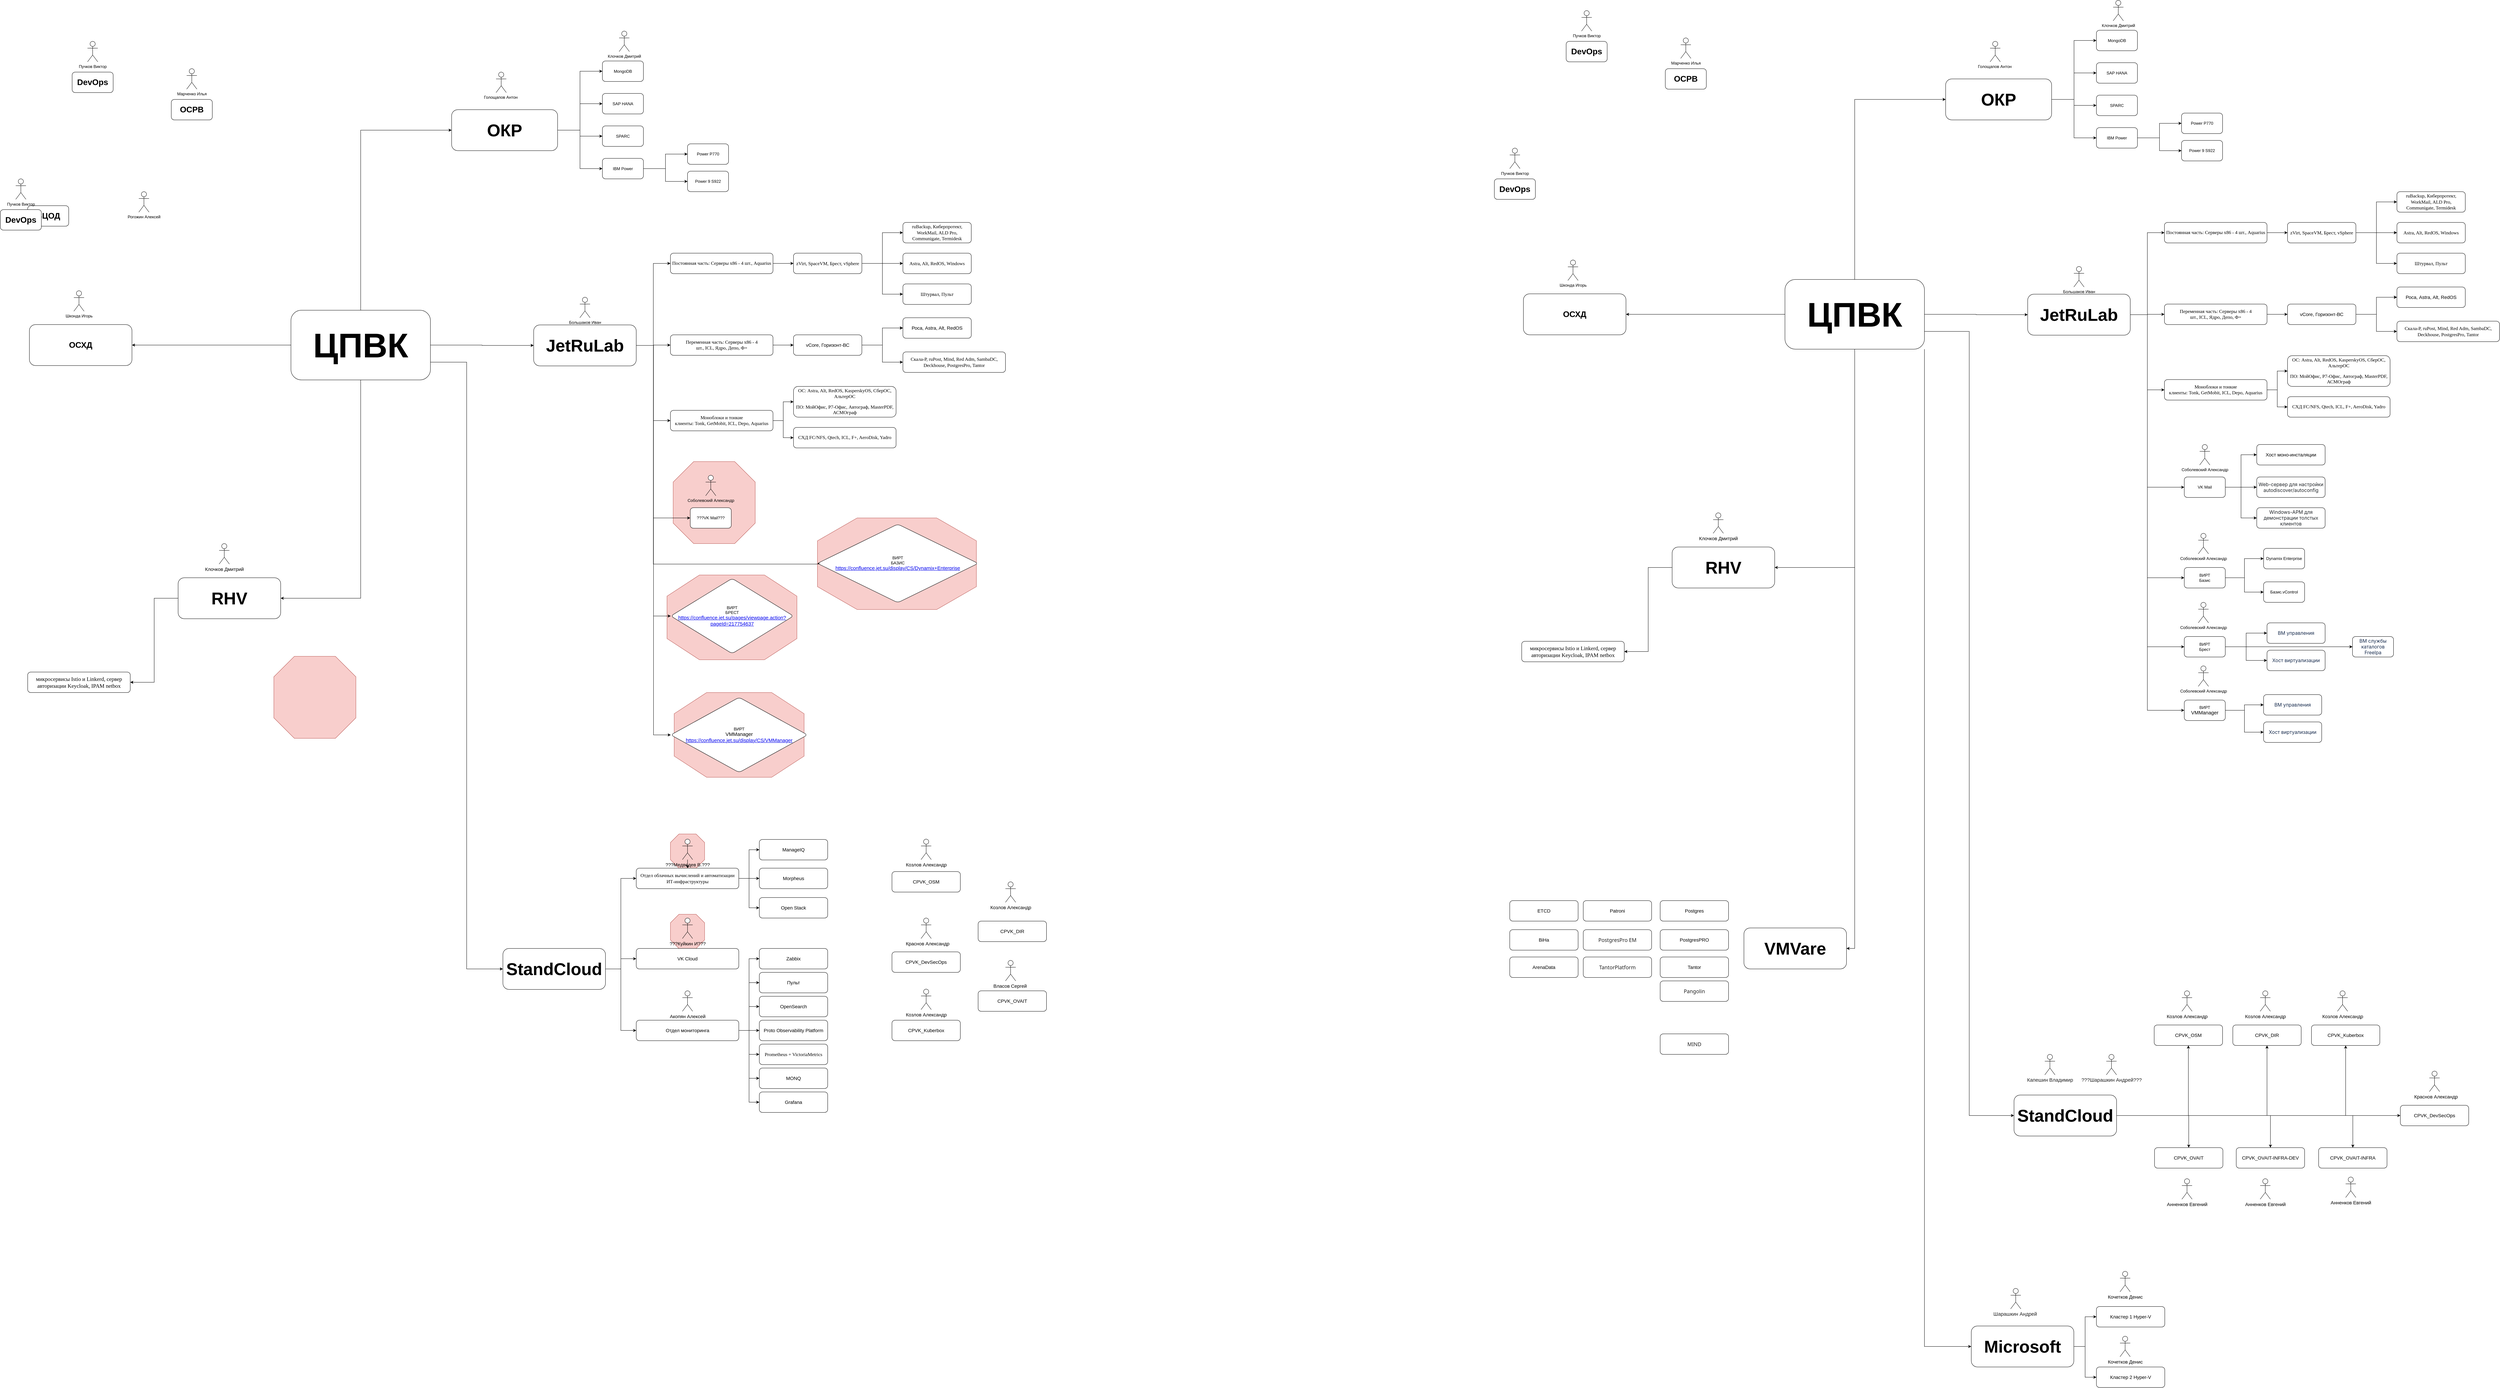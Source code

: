 <mxfile version="27.1.1">
  <diagram name="Страница — 1" id="xsJhWZh9BpKHtAQAPQl_">
    <mxGraphModel dx="5580" dy="3786" grid="1" gridSize="10" guides="1" tooltips="1" connect="1" arrows="1" fold="1" page="1" pageScale="1" pageWidth="827" pageHeight="1169" math="0" shadow="0">
      <root>
        <mxCell id="0" />
        <mxCell id="1" parent="0" />
        <mxCell id="shmqeub3Hfxkf1oyRuU8-24" value="" style="verticalLabelPosition=bottom;verticalAlign=top;html=1;shape=mxgraph.basic.polygon;polyCoords=[[0.25,0],[0.75,0],[1,0.25],[1,0.75],[0.75,1],[0.25,1],[0,0.75],[0,0.25]];polyline=0;fillColor=#f8cecc;strokeColor=#b85450;" parent="1" vertex="1">
          <mxGeometry x="1331" y="1096" width="380" height="248" as="geometry" />
        </mxCell>
        <mxCell id="shmqeub3Hfxkf1oyRuU8-19" value="" style="verticalLabelPosition=bottom;verticalAlign=top;html=1;shape=mxgraph.basic.polygon;polyCoords=[[0.25,0],[0.75,0],[1,0.25],[1,0.75],[0.75,1],[0.25,1],[0,0.75],[0,0.25]];polyline=0;fillColor=#f8cecc;strokeColor=#b85450;" parent="1" vertex="1">
          <mxGeometry x="1750" y="585" width="465" height="268" as="geometry" />
        </mxCell>
        <mxCell id="shmqeub3Hfxkf1oyRuU8-16" value="" style="verticalLabelPosition=bottom;verticalAlign=top;html=1;shape=mxgraph.basic.polygon;polyCoords=[[0.25,0],[0.75,0],[1,0.25],[1,0.75],[0.75,1],[0.25,1],[0,0.75],[0,0.25]];polyline=0;fillColor=#f8cecc;strokeColor=#b85450;" parent="1" vertex="1">
          <mxGeometry x="1310" y="752" width="380" height="248" as="geometry" />
        </mxCell>
        <mxCell id="shmqeub3Hfxkf1oyRuU8-12" value="" style="verticalLabelPosition=bottom;verticalAlign=top;html=1;shape=mxgraph.basic.polygon;polyCoords=[[0.25,0],[0.75,0],[1,0.25],[1,0.75],[0.75,1],[0.25,1],[0,0.75],[0,0.25]];polyline=0;fillColor=#f8cecc;strokeColor=#b85450;" parent="1" vertex="1">
          <mxGeometry x="1328" y="420" width="240" height="240" as="geometry" />
        </mxCell>
        <mxCell id="shmqeub3Hfxkf1oyRuU8-10" value="" style="verticalLabelPosition=bottom;verticalAlign=top;html=1;shape=mxgraph.basic.polygon;polyCoords=[[0.25,0],[0.75,0],[1,0.25],[1,0.75],[0.75,1],[0.25,1],[0,0.75],[0,0.25]];polyline=0;fillColor=#f8cecc;strokeColor=#b85450;" parent="1" vertex="1">
          <mxGeometry x="1320" y="1510" width="100" height="100" as="geometry" />
        </mxCell>
        <mxCell id="shmqeub3Hfxkf1oyRuU8-8" value="" style="verticalLabelPosition=bottom;verticalAlign=top;html=1;shape=mxgraph.basic.polygon;polyCoords=[[0.25,0],[0.75,0],[1,0.25],[1,0.75],[0.75,1],[0.25,1],[0,0.75],[0,0.25]];polyline=0;fillColor=#f8cecc;strokeColor=#b85450;" parent="1" vertex="1">
          <mxGeometry x="1320" y="1745" width="100" height="100" as="geometry" />
        </mxCell>
        <mxCell id="u8N03ifTz9dWLc4tBRIb-10" style="edgeStyle=orthogonalEdgeStyle;rounded=0;orthogonalLoop=1;jettySize=auto;html=1;exitX=1;exitY=0.5;exitDx=0;exitDy=0;entryX=0;entryY=0.5;entryDx=0;entryDy=0;" parent="1" source="u8N03ifTz9dWLc4tBRIb-1" target="u8N03ifTz9dWLc4tBRIb-7" edge="1">
          <mxGeometry relative="1" as="geometry" />
        </mxCell>
        <mxCell id="6PQ6Uy4PErdUa_lczMhg-1" style="edgeStyle=orthogonalEdgeStyle;rounded=0;orthogonalLoop=1;jettySize=auto;html=1;exitX=0.999;exitY=0.745;exitDx=0;exitDy=0;entryX=0;entryY=0.5;entryDx=0;entryDy=0;exitPerimeter=0;" parent="1" source="u8N03ifTz9dWLc4tBRIb-1" target="u8N03ifTz9dWLc4tBRIb-8" edge="1">
          <mxGeometry relative="1" as="geometry" />
        </mxCell>
        <mxCell id="6PQ6Uy4PErdUa_lczMhg-38" style="edgeStyle=orthogonalEdgeStyle;rounded=0;orthogonalLoop=1;jettySize=auto;html=1;exitX=0.5;exitY=0;exitDx=0;exitDy=0;entryX=0;entryY=0.5;entryDx=0;entryDy=0;" parent="1" source="u8N03ifTz9dWLc4tBRIb-1" target="u8N03ifTz9dWLc4tBRIb-3" edge="1">
          <mxGeometry relative="1" as="geometry" />
        </mxCell>
        <mxCell id="shmqeub3Hfxkf1oyRuU8-1" style="edgeStyle=orthogonalEdgeStyle;rounded=0;orthogonalLoop=1;jettySize=auto;html=1;exitX=0.5;exitY=1;exitDx=0;exitDy=0;entryX=1;entryY=0.5;entryDx=0;entryDy=0;" parent="1" source="u8N03ifTz9dWLc4tBRIb-1" target="u8N03ifTz9dWLc4tBRIb-5" edge="1">
          <mxGeometry relative="1" as="geometry" />
        </mxCell>
        <mxCell id="KpwYucl3YDDtUZVu9sAc-1" style="edgeStyle=orthogonalEdgeStyle;rounded=0;orthogonalLoop=1;jettySize=auto;html=1;entryX=1;entryY=0.5;entryDx=0;entryDy=0;" parent="1" source="u8N03ifTz9dWLc4tBRIb-1" target="u8N03ifTz9dWLc4tBRIb-9" edge="1">
          <mxGeometry relative="1" as="geometry" />
        </mxCell>
        <mxCell id="u8N03ifTz9dWLc4tBRIb-1" value="&lt;h1&gt;&lt;font style=&quot;font-size: 100px;&quot;&gt;ЦПВК&lt;/font&gt;&lt;/h1&gt;" style="rounded=1;whiteSpace=wrap;html=1;" parent="1" vertex="1">
          <mxGeometry x="210" y="-23" width="408" height="204" as="geometry" />
        </mxCell>
        <mxCell id="u8N03ifTz9dWLc4tBRIb-2" value="&lt;h1&gt;ОСРВ&lt;/h1&gt;" style="rounded=1;whiteSpace=wrap;html=1;" parent="1" vertex="1">
          <mxGeometry x="-140" y="-640" width="120" height="60" as="geometry" />
        </mxCell>
        <mxCell id="6PQ6Uy4PErdUa_lczMhg-40" value="" style="edgeStyle=orthogonalEdgeStyle;rounded=0;orthogonalLoop=1;jettySize=auto;html=1;entryX=0;entryY=0.5;entryDx=0;entryDy=0;" parent="1" source="u8N03ifTz9dWLc4tBRIb-3" target="6PQ6Uy4PErdUa_lczMhg-39" edge="1">
          <mxGeometry relative="1" as="geometry">
            <mxPoint x="900" y="-770" as="targetPoint" />
          </mxGeometry>
        </mxCell>
        <mxCell id="6PQ6Uy4PErdUa_lczMhg-42" value="" style="edgeStyle=orthogonalEdgeStyle;rounded=0;orthogonalLoop=1;jettySize=auto;html=1;entryX=0;entryY=0.5;entryDx=0;entryDy=0;" parent="1" source="u8N03ifTz9dWLc4tBRIb-3" target="6PQ6Uy4PErdUa_lczMhg-41" edge="1">
          <mxGeometry relative="1" as="geometry" />
        </mxCell>
        <mxCell id="6PQ6Uy4PErdUa_lczMhg-44" value="" style="edgeStyle=orthogonalEdgeStyle;rounded=0;orthogonalLoop=1;jettySize=auto;html=1;entryX=0;entryY=0.5;entryDx=0;entryDy=0;" parent="1" source="u8N03ifTz9dWLc4tBRIb-3" target="6PQ6Uy4PErdUa_lczMhg-43" edge="1">
          <mxGeometry relative="1" as="geometry" />
        </mxCell>
        <mxCell id="6PQ6Uy4PErdUa_lczMhg-46" value="" style="edgeStyle=orthogonalEdgeStyle;rounded=0;orthogonalLoop=1;jettySize=auto;html=1;entryX=0;entryY=0.5;entryDx=0;entryDy=0;" parent="1" source="u8N03ifTz9dWLc4tBRIb-3" target="6PQ6Uy4PErdUa_lczMhg-45" edge="1">
          <mxGeometry relative="1" as="geometry" />
        </mxCell>
        <mxCell id="u8N03ifTz9dWLc4tBRIb-3" value="&lt;h1&gt;&lt;font style=&quot;font-size: 50px;&quot;&gt;ОКР&lt;/font&gt;&lt;/h1&gt;" style="rounded=1;whiteSpace=wrap;html=1;" parent="1" vertex="1">
          <mxGeometry x="680" y="-610" width="310" height="120" as="geometry" />
        </mxCell>
        <mxCell id="u8N03ifTz9dWLc4tBRIb-4" value="&lt;h1&gt;ВЦОД&lt;/h1&gt;" style="rounded=1;whiteSpace=wrap;html=1;" parent="1" vertex="1">
          <mxGeometry x="-560" y="-329" width="120" height="60" as="geometry" />
        </mxCell>
        <mxCell id="shmqeub3Hfxkf1oyRuU8-26" value="" style="edgeStyle=orthogonalEdgeStyle;rounded=0;orthogonalLoop=1;jettySize=auto;html=1;entryX=1;entryY=0.5;entryDx=0;entryDy=0;" parent="1" source="u8N03ifTz9dWLc4tBRIb-5" target="shmqeub3Hfxkf1oyRuU8-25" edge="1">
          <mxGeometry relative="1" as="geometry" />
        </mxCell>
        <mxCell id="u8N03ifTz9dWLc4tBRIb-5" value="&lt;h1&gt;&lt;font style=&quot;font-size: 50px;&quot;&gt;RHV&lt;/font&gt;&lt;/h1&gt;" style="rounded=1;whiteSpace=wrap;html=1;" parent="1" vertex="1">
          <mxGeometry x="-120" y="760" width="300" height="120" as="geometry" />
        </mxCell>
        <mxCell id="u8N03ifTz9dWLc4tBRIb-12" value="" style="edgeStyle=orthogonalEdgeStyle;rounded=0;orthogonalLoop=1;jettySize=auto;html=1;entryX=0;entryY=0.5;entryDx=0;entryDy=0;" parent="1" source="u8N03ifTz9dWLc4tBRIb-7" target="u8N03ifTz9dWLc4tBRIb-11" edge="1">
          <mxGeometry relative="1" as="geometry" />
        </mxCell>
        <mxCell id="u8N03ifTz9dWLc4tBRIb-15" value="" style="edgeStyle=orthogonalEdgeStyle;rounded=0;orthogonalLoop=1;jettySize=auto;html=1;" parent="1" source="u8N03ifTz9dWLc4tBRIb-7" target="u8N03ifTz9dWLc4tBRIb-14" edge="1">
          <mxGeometry relative="1" as="geometry" />
        </mxCell>
        <mxCell id="u8N03ifTz9dWLc4tBRIb-17" value="" style="edgeStyle=orthogonalEdgeStyle;rounded=0;orthogonalLoop=1;jettySize=auto;html=1;entryX=0;entryY=0.5;entryDx=0;entryDy=0;" parent="1" source="u8N03ifTz9dWLc4tBRIb-7" target="u8N03ifTz9dWLc4tBRIb-16" edge="1">
          <mxGeometry relative="1" as="geometry" />
        </mxCell>
        <mxCell id="shmqeub3Hfxkf1oyRuU8-3" value="" style="edgeStyle=orthogonalEdgeStyle;rounded=0;orthogonalLoop=1;jettySize=auto;html=1;entryX=0;entryY=0.5;entryDx=0;entryDy=0;" parent="1" source="u8N03ifTz9dWLc4tBRIb-7" target="shmqeub3Hfxkf1oyRuU8-2" edge="1">
          <mxGeometry relative="1" as="geometry">
            <Array as="points">
              <mxPoint x="1270" y="80" />
              <mxPoint x="1270" y="585" />
            </Array>
          </mxGeometry>
        </mxCell>
        <mxCell id="shmqeub3Hfxkf1oyRuU8-15" value="" style="edgeStyle=orthogonalEdgeStyle;rounded=0;orthogonalLoop=1;jettySize=auto;html=1;entryX=0;entryY=0.5;entryDx=0;entryDy=0;" parent="1" source="u8N03ifTz9dWLc4tBRIb-7" target="shmqeub3Hfxkf1oyRuU8-14" edge="1">
          <mxGeometry relative="1" as="geometry" />
        </mxCell>
        <mxCell id="shmqeub3Hfxkf1oyRuU8-18" value="" style="edgeStyle=orthogonalEdgeStyle;rounded=0;orthogonalLoop=1;jettySize=auto;html=1;entryX=0;entryY=0.5;entryDx=0;entryDy=0;exitX=1;exitY=0.5;exitDx=0;exitDy=0;" parent="1" source="u8N03ifTz9dWLc4tBRIb-7" target="shmqeub3Hfxkf1oyRuU8-17" edge="1">
          <mxGeometry relative="1" as="geometry">
            <mxPoint x="1200" y="-79" as="sourcePoint" />
            <mxPoint x="2010" y="710" as="targetPoint" />
            <Array as="points">
              <mxPoint x="1270" y="80" />
              <mxPoint x="1270" y="720" />
              <mxPoint x="2120" y="720" />
              <mxPoint x="2120" y="718" />
            </Array>
          </mxGeometry>
        </mxCell>
        <mxCell id="shmqeub3Hfxkf1oyRuU8-23" value="" style="edgeStyle=orthogonalEdgeStyle;rounded=0;orthogonalLoop=1;jettySize=auto;html=1;entryX=0;entryY=0.5;entryDx=0;entryDy=0;" parent="1" source="u8N03ifTz9dWLc4tBRIb-7" target="shmqeub3Hfxkf1oyRuU8-22" edge="1">
          <mxGeometry relative="1" as="geometry" />
        </mxCell>
        <mxCell id="u8N03ifTz9dWLc4tBRIb-7" value="&lt;h1&gt;&lt;font style=&quot;font-size: 50px;&quot;&gt;JetRuLab&lt;/font&gt;&lt;/h1&gt;" style="rounded=1;whiteSpace=wrap;html=1;" parent="1" vertex="1">
          <mxGeometry x="920" y="20" width="300" height="120" as="geometry" />
        </mxCell>
        <mxCell id="6PQ6Uy4PErdUa_lczMhg-4" value="" style="edgeStyle=orthogonalEdgeStyle;rounded=0;orthogonalLoop=1;jettySize=auto;html=1;entryX=0;entryY=0.5;entryDx=0;entryDy=0;" parent="1" source="u8N03ifTz9dWLc4tBRIb-8" target="6PQ6Uy4PErdUa_lczMhg-2" edge="1">
          <mxGeometry relative="1" as="geometry" />
        </mxCell>
        <mxCell id="6PQ6Uy4PErdUa_lczMhg-6" value="" style="edgeStyle=orthogonalEdgeStyle;rounded=0;orthogonalLoop=1;jettySize=auto;html=1;entryX=0;entryY=0.5;entryDx=0;entryDy=0;" parent="1" source="u8N03ifTz9dWLc4tBRIb-8" target="6PQ6Uy4PErdUa_lczMhg-5" edge="1">
          <mxGeometry relative="1" as="geometry" />
        </mxCell>
        <mxCell id="6PQ6Uy4PErdUa_lczMhg-8" value="" style="edgeStyle=orthogonalEdgeStyle;rounded=0;orthogonalLoop=1;jettySize=auto;html=1;entryX=0;entryY=0.5;entryDx=0;entryDy=0;" parent="1" source="u8N03ifTz9dWLc4tBRIb-8" target="6PQ6Uy4PErdUa_lczMhg-7" edge="1">
          <mxGeometry relative="1" as="geometry" />
        </mxCell>
        <mxCell id="u8N03ifTz9dWLc4tBRIb-8" value="&lt;h1&gt;&lt;font style=&quot;font-size: 50px;&quot;&gt;StandCloud&lt;/font&gt;&lt;/h1&gt;" style="rounded=1;whiteSpace=wrap;html=1;" parent="1" vertex="1">
          <mxGeometry x="830" y="1845" width="300" height="120" as="geometry" />
        </mxCell>
        <mxCell id="u8N03ifTz9dWLc4tBRIb-9" value="&lt;h1&gt;ОСХД&lt;/h1&gt;" style="rounded=1;whiteSpace=wrap;html=1;" parent="1" vertex="1">
          <mxGeometry x="-555" y="19" width="300" height="120" as="geometry" />
        </mxCell>
        <mxCell id="ptKuKd_DX6ufwR21l5u_-2" value="" style="edgeStyle=orthogonalEdgeStyle;rounded=0;orthogonalLoop=1;jettySize=auto;html=1;fontSize=14;align=center;" parent="1" source="u8N03ifTz9dWLc4tBRIb-11" target="ptKuKd_DX6ufwR21l5u_-1" edge="1">
          <mxGeometry relative="1" as="geometry" />
        </mxCell>
        <mxCell id="u8N03ifTz9dWLc4tBRIb-11" value="&lt;div style=&quot;line-height: 140%;&quot;&gt;&lt;p style=&quot;color: rgb(0, 0, 0); font-family: &amp;quot;Times New Roman&amp;quot;; font-style: normal; font-variant-ligatures: normal; font-variant-caps: normal; font-weight: 400; letter-spacing: normal; orphans: 2; text-indent: 0px; text-transform: none; widows: 2; word-spacing: 0px; -webkit-text-stroke-width: 0px; white-space: normal; text-decoration-thickness: initial; text-decoration-style: initial; text-decoration-color: initial; line-height: 120%;&quot;&gt;Постоянная часть:&amp;nbsp;&lt;span style=&quot;background-color: transparent; color: light-dark(rgb(0, 0, 0), rgb(237, 237, 237));&quot;&gt;Серверы х86 - 4 шт.,&amp;nbsp;&lt;/span&gt;&lt;span style=&quot;background-color: transparent; color: light-dark(rgb(0, 0, 0), rgb(237, 237, 237));&quot;&gt;Aquarius&lt;/span&gt;&lt;/p&gt;&lt;/div&gt;" style="whiteSpace=wrap;html=1;rounded=1;align=center;gradientColor=none;fontSize=14;" parent="1" vertex="1">
          <mxGeometry x="1320" y="-190" width="300" height="60" as="geometry" />
        </mxCell>
        <mxCell id="u8N03ifTz9dWLc4tBRIb-24" value="" style="edgeStyle=orthogonalEdgeStyle;rounded=0;orthogonalLoop=1;jettySize=auto;html=1;fontSize=14;align=center;" parent="1" source="u8N03ifTz9dWLc4tBRIb-14" target="u8N03ifTz9dWLc4tBRIb-23" edge="1">
          <mxGeometry relative="1" as="geometry" />
        </mxCell>
        <mxCell id="u8N03ifTz9dWLc4tBRIb-14" value="&lt;p style=&quot;color: rgb(0, 0, 0); font-family: &amp;quot;Times New Roman&amp;quot;; font-style: normal; font-variant-ligatures: normal; font-variant-caps: normal; font-weight: 400; letter-spacing: normal; orphans: 2; text-indent: 0px; text-transform: none; widows: 2; word-spacing: 0px; -webkit-text-stroke-width: 0px; white-space: normal; text-decoration-thickness: initial; text-decoration-style: initial; text-decoration-color: initial;&quot;&gt;Переменная часть:&amp;nbsp;&lt;span style=&quot;color: light-dark(rgb(0, 0, 0), rgb(237, 237, 237)); background-color: transparent;&quot;&gt;Серверы х86 - 4 шт.,&amp;nbsp;&lt;/span&gt;&lt;span style=&quot;background-color: transparent; color: light-dark(rgb(0, 0, 0), rgb(237, 237, 237));&quot;&gt;ICL,&amp;nbsp;&lt;/span&gt;&lt;span style=&quot;background-color: transparent; color: light-dark(rgb(0, 0, 0), rgb(237, 237, 237));&quot;&gt;Ядро,&lt;/span&gt;&lt;span style=&quot;background-color: transparent; color: light-dark(rgb(0, 0, 0), rgb(237, 237, 237));&quot;&gt;&amp;nbsp;Депо,&lt;/span&gt;&lt;span style=&quot;background-color: transparent; color: light-dark(rgb(0, 0, 0), rgb(237, 237, 237));&quot;&gt;&amp;nbsp;Ф+&lt;/span&gt;&lt;/p&gt;" style="whiteSpace=wrap;html=1;rounded=1;align=center;fontSize=14;" parent="1" vertex="1">
          <mxGeometry x="1320" y="49" width="300" height="60" as="geometry" />
        </mxCell>
        <mxCell id="u8N03ifTz9dWLc4tBRIb-20" value="" style="edgeStyle=orthogonalEdgeStyle;rounded=0;orthogonalLoop=1;jettySize=auto;html=1;entryX=0;entryY=0.5;entryDx=0;entryDy=0;fontSize=14;align=center;" parent="1" source="u8N03ifTz9dWLc4tBRIb-16" target="u8N03ifTz9dWLc4tBRIb-19" edge="1">
          <mxGeometry relative="1" as="geometry" />
        </mxCell>
        <mxCell id="u8N03ifTz9dWLc4tBRIb-22" value="" style="edgeStyle=orthogonalEdgeStyle;rounded=0;orthogonalLoop=1;jettySize=auto;html=1;entryX=0;entryY=0.5;entryDx=0;entryDy=0;fontSize=14;align=center;" parent="1" source="u8N03ifTz9dWLc4tBRIb-16" target="u8N03ifTz9dWLc4tBRIb-21" edge="1">
          <mxGeometry relative="1" as="geometry" />
        </mxCell>
        <mxCell id="u8N03ifTz9dWLc4tBRIb-16" value="&lt;p style=&quot;color: rgb(0, 0, 0); font-family: &amp;quot;Times New Roman&amp;quot;; font-style: normal; font-variant-ligatures: normal; font-variant-caps: normal; font-weight: 400; letter-spacing: normal; orphans: 2; text-indent: 0px; text-transform: none; widows: 2; word-spacing: 0px; -webkit-text-stroke-width: 0px; white-space: normal; text-decoration-thickness: initial; text-decoration-style: initial; text-decoration-color: initial;&quot;&gt;Моноблоки и тонкие клиенты:&amp;nbsp;&lt;span style=&quot;color: light-dark(rgb(0, 0, 0), rgb(237, 237, 237)); background-color: transparent;&quot;&gt;Tonk,&amp;nbsp;&lt;/span&gt;&lt;span style=&quot;background-color: transparent; color: light-dark(rgb(0, 0, 0), rgb(237, 237, 237));&quot;&gt;GetMobit,&amp;nbsp;&lt;/span&gt;&lt;span style=&quot;background-color: transparent; color: light-dark(rgb(0, 0, 0), rgb(237, 237, 237));&quot;&gt;ICL,&lt;/span&gt;&lt;span style=&quot;background-color: transparent; color: light-dark(rgb(0, 0, 0), rgb(237, 237, 237));&quot;&gt;&amp;nbsp;Depo,&amp;nbsp;&lt;/span&gt;&lt;span style=&quot;background-color: transparent; color: light-dark(rgb(0, 0, 0), rgb(255, 255, 255));&quot;&gt;Aquarius&lt;/span&gt;&lt;/p&gt;" style="whiteSpace=wrap;html=1;rounded=1;align=center;fontSize=14;" parent="1" vertex="1">
          <mxGeometry x="1320" y="270" width="300" height="60" as="geometry" />
        </mxCell>
        <mxCell id="u8N03ifTz9dWLc4tBRIb-19" value="&lt;p style=&quot;color: rgb(0, 0, 0); font-family: &amp;quot;Times New Roman&amp;quot;; font-style: normal; font-variant-ligatures: normal; font-variant-caps: normal; font-weight: 400; letter-spacing: normal; orphans: 2; text-indent: 0px; text-transform: none; widows: 2; word-spacing: 0px; -webkit-text-stroke-width: 0px; white-space: normal; text-decoration-thickness: initial; text-decoration-style: initial; text-decoration-color: initial;&quot;&gt;СХД FC/NFS,&amp;nbsp;&lt;span style=&quot;color: light-dark(rgb(0, 0, 0), rgb(237, 237, 237)); background-color: transparent;&quot;&gt;Qtech, ICL, F+, AeroDisk, Yadro&lt;/span&gt;&lt;/p&gt;" style="whiteSpace=wrap;html=1;rounded=1;align=center;fontSize=14;" parent="1" vertex="1">
          <mxGeometry x="1680" y="320" width="300" height="60" as="geometry" />
        </mxCell>
        <mxCell id="u8N03ifTz9dWLc4tBRIb-21" value="&lt;p style=&quot;font-family: &amp;quot;Times New Roman&amp;quot;;&quot;&gt;ОС: Astra, Alt, RedOS,&amp;nbsp;&lt;span style=&quot;background-color: transparent; color: light-dark(rgb(0, 0, 0), rgb(255, 255, 255));&quot;&gt;KasperskyOS, СберОС, АльтерОС&lt;/span&gt;&lt;/p&gt;&lt;p style=&quot;font-family: &amp;quot;Times New Roman&amp;quot;;&quot;&gt;&lt;span style=&quot;background-color: transparent; color: light-dark(rgb(0, 0, 0), rgb(255, 255, 255));&quot;&gt;ПО: МойОфис, Р7-Офис, Автограф, MasterPDF, АСМОграф&lt;/span&gt;&lt;/p&gt;" style="whiteSpace=wrap;html=1;rounded=1;fontSize=14;align=center;" parent="1" vertex="1">
          <mxGeometry x="1680" y="200" width="300" height="90" as="geometry" />
        </mxCell>
        <mxCell id="u8N03ifTz9dWLc4tBRIb-26" value="" style="edgeStyle=orthogonalEdgeStyle;rounded=0;orthogonalLoop=1;jettySize=auto;html=1;fontSize=14;align=center;" parent="1" source="u8N03ifTz9dWLc4tBRIb-23" target="u8N03ifTz9dWLc4tBRIb-25" edge="1">
          <mxGeometry relative="1" as="geometry" />
        </mxCell>
        <mxCell id="u8N03ifTz9dWLc4tBRIb-27" value="" style="edgeStyle=orthogonalEdgeStyle;rounded=0;orthogonalLoop=1;jettySize=auto;html=1;fontSize=14;align=center;" parent="1" source="u8N03ifTz9dWLc4tBRIb-23" target="u8N03ifTz9dWLc4tBRIb-25" edge="1">
          <mxGeometry relative="1" as="geometry" />
        </mxCell>
        <mxCell id="u8N03ifTz9dWLc4tBRIb-29" value="" style="edgeStyle=orthogonalEdgeStyle;rounded=0;orthogonalLoop=1;jettySize=auto;html=1;fontSize=14;align=center;" parent="1" source="u8N03ifTz9dWLc4tBRIb-23" target="u8N03ifTz9dWLc4tBRIb-25" edge="1">
          <mxGeometry relative="1" as="geometry" />
        </mxCell>
        <mxCell id="u8N03ifTz9dWLc4tBRIb-30" value="" style="edgeStyle=orthogonalEdgeStyle;rounded=0;orthogonalLoop=1;jettySize=auto;html=1;fontSize=14;align=center;" parent="1" source="u8N03ifTz9dWLc4tBRIb-23" target="u8N03ifTz9dWLc4tBRIb-25" edge="1">
          <mxGeometry relative="1" as="geometry" />
        </mxCell>
        <mxCell id="u8N03ifTz9dWLc4tBRIb-32" style="edgeStyle=orthogonalEdgeStyle;rounded=0;orthogonalLoop=1;jettySize=auto;html=1;exitX=1;exitY=0.5;exitDx=0;exitDy=0;entryX=0;entryY=0.5;entryDx=0;entryDy=0;fontSize=14;align=center;" parent="1" source="u8N03ifTz9dWLc4tBRIb-23" target="u8N03ifTz9dWLc4tBRIb-31" edge="1">
          <mxGeometry relative="1" as="geometry" />
        </mxCell>
        <mxCell id="u8N03ifTz9dWLc4tBRIb-23" value="vCore, Горизонт-ВС" style="whiteSpace=wrap;html=1;rounded=1;fontSize=14;align=center;" parent="1" vertex="1">
          <mxGeometry x="1680" y="49" width="200" height="60" as="geometry" />
        </mxCell>
        <mxCell id="u8N03ifTz9dWLc4tBRIb-25" value="Роса, Astra, Alt, RedOS" style="whiteSpace=wrap;html=1;rounded=1;fontSize=14;align=center;" parent="1" vertex="1">
          <mxGeometry x="2000" y="-1" width="200" height="60" as="geometry" />
        </mxCell>
        <mxCell id="u8N03ifTz9dWLc4tBRIb-31" value="&lt;span style=&quot;font-family: &amp;quot;Times New Roman&amp;quot;;&quot;&gt;&lt;font&gt;Скала-Р, ruPost, Mind, Red Adm, SambaDC, Deckhouse, PostgresPro, Tantor&lt;/font&gt;&lt;/span&gt;" style="whiteSpace=wrap;html=1;rounded=1;fontSize=14;align=center;" parent="1" vertex="1">
          <mxGeometry x="2000" y="99" width="300" height="60" as="geometry" />
        </mxCell>
        <mxCell id="u8N03ifTz9dWLc4tBRIb-33" value="Большаков Иван" style="shape=umlActor;verticalLabelPosition=bottom;verticalAlign=top;html=1;outlineConnect=0;" parent="1" vertex="1">
          <mxGeometry x="1055" y="-61" width="30" height="60" as="geometry" />
        </mxCell>
        <mxCell id="ptKuKd_DX6ufwR21l5u_-4" value="" style="edgeStyle=orthogonalEdgeStyle;rounded=0;orthogonalLoop=1;jettySize=auto;html=1;entryX=0;entryY=0.5;entryDx=0;entryDy=0;fontSize=14;align=center;" parent="1" source="ptKuKd_DX6ufwR21l5u_-1" target="ptKuKd_DX6ufwR21l5u_-3" edge="1">
          <mxGeometry relative="1" as="geometry" />
        </mxCell>
        <mxCell id="ptKuKd_DX6ufwR21l5u_-6" value="" style="edgeStyle=orthogonalEdgeStyle;rounded=0;orthogonalLoop=1;jettySize=auto;html=1;fontSize=14;align=center;" parent="1" source="ptKuKd_DX6ufwR21l5u_-1" target="ptKuKd_DX6ufwR21l5u_-5" edge="1">
          <mxGeometry relative="1" as="geometry" />
        </mxCell>
        <mxCell id="ptKuKd_DX6ufwR21l5u_-7" value="" style="edgeStyle=orthogonalEdgeStyle;rounded=0;orthogonalLoop=1;jettySize=auto;html=1;fontSize=14;align=center;" parent="1" source="ptKuKd_DX6ufwR21l5u_-1" target="ptKuKd_DX6ufwR21l5u_-5" edge="1">
          <mxGeometry relative="1" as="geometry" />
        </mxCell>
        <mxCell id="ptKuKd_DX6ufwR21l5u_-9" style="edgeStyle=orthogonalEdgeStyle;rounded=0;orthogonalLoop=1;jettySize=auto;html=1;exitX=1;exitY=0.5;exitDx=0;exitDy=0;entryX=0;entryY=0.5;entryDx=0;entryDy=0;fontSize=14;align=center;" parent="1" source="ptKuKd_DX6ufwR21l5u_-1" target="ptKuKd_DX6ufwR21l5u_-8" edge="1">
          <mxGeometry relative="1" as="geometry" />
        </mxCell>
        <mxCell id="ptKuKd_DX6ufwR21l5u_-1" value="&lt;span style=&quot;color: rgb(0, 0, 0); font-family: &amp;quot;Times New Roman&amp;quot;; font-style: normal; font-variant-ligatures: normal; font-variant-caps: normal; font-weight: 400; letter-spacing: normal; orphans: 2; text-indent: 0px; text-transform: none; widows: 2; word-spacing: 0px; -webkit-text-stroke-width: 0px; white-space: normal; text-decoration-thickness: initial; text-decoration-style: initial; text-decoration-color: initial; float: none; display: inline !important;&quot;&gt;zVirt, SpaceVM, Брест, vSphere&lt;/span&gt;" style="whiteSpace=wrap;html=1;rounded=1;gradientColor=none;fontSize=14;align=center;" parent="1" vertex="1">
          <mxGeometry x="1680" y="-190" width="200" height="60" as="geometry" />
        </mxCell>
        <mxCell id="ptKuKd_DX6ufwR21l5u_-3" value="&lt;span style=&quot;color: rgb(0, 0, 0); font-family: &amp;quot;Times New Roman&amp;quot;; font-style: normal; font-variant-ligatures: normal; font-variant-caps: normal; font-weight: 400; letter-spacing: normal; orphans: 2; text-indent: 0px; text-transform: none; widows: 2; word-spacing: 0px; -webkit-text-stroke-width: 0px; white-space: normal; text-decoration-thickness: initial; text-decoration-style: initial; text-decoration-color: initial; float: none; display: inline !important;&quot;&gt;ruBackup, Киберпротект, WorkMail, ALD Pro, Communigate, Termidesk&lt;/span&gt;" style="whiteSpace=wrap;html=1;rounded=1;gradientColor=none;fontSize=14;align=center;" parent="1" vertex="1">
          <mxGeometry x="2000" y="-280" width="200" height="60" as="geometry" />
        </mxCell>
        <mxCell id="ptKuKd_DX6ufwR21l5u_-5" value="&lt;span style=&quot;color: rgb(0, 0, 0); font-family: &amp;quot;Times New Roman&amp;quot;; font-style: normal; font-variant-ligatures: normal; font-variant-caps: normal; font-weight: 400; letter-spacing: normal; orphans: 2; text-indent: 0px; text-transform: none; widows: 2; word-spacing: 0px; -webkit-text-stroke-width: 0px; white-space: normal; text-decoration-thickness: initial; text-decoration-style: initial; text-decoration-color: initial; float: none; display: inline !important;&quot;&gt;Astra, Alt, RedOS, Windows&lt;/span&gt;" style="whiteSpace=wrap;html=1;rounded=1;gradientColor=none;fontSize=14;align=center;" parent="1" vertex="1">
          <mxGeometry x="2000" y="-190" width="200" height="60" as="geometry" />
        </mxCell>
        <mxCell id="ptKuKd_DX6ufwR21l5u_-8" value="&lt;span style=&quot;color: rgb(0, 0, 0); font-family: &amp;quot;Times New Roman&amp;quot;; font-style: normal; font-variant-ligatures: normal; font-variant-caps: normal; font-weight: 400; letter-spacing: normal; orphans: 2; text-indent: 0px; text-transform: none; widows: 2; word-spacing: 0px; -webkit-text-stroke-width: 0px; white-space: normal; text-decoration-thickness: initial; text-decoration-style: initial; text-decoration-color: initial; float: none; display: inline !important;&quot;&gt;Штурвал, Пульт&lt;/span&gt;" style="whiteSpace=wrap;html=1;rounded=1;gradientColor=none;fontSize=14;align=center;" parent="1" vertex="1">
          <mxGeometry x="2000" y="-100" width="200" height="60" as="geometry" />
        </mxCell>
        <mxCell id="6PQ6Uy4PErdUa_lczMhg-2" value="VK Cloud" style="whiteSpace=wrap;html=1;rounded=1;fontSize=14;" parent="1" vertex="1">
          <mxGeometry x="1220" y="1845" width="300" height="60" as="geometry" />
        </mxCell>
        <mxCell id="6PQ6Uy4PErdUa_lczMhg-17" value="" style="edgeStyle=orthogonalEdgeStyle;rounded=0;orthogonalLoop=1;jettySize=auto;html=1;entryX=0;entryY=0.5;entryDx=0;entryDy=0;fontSize=14;" parent="1" source="6PQ6Uy4PErdUa_lczMhg-5" target="6PQ6Uy4PErdUa_lczMhg-16" edge="1">
          <mxGeometry relative="1" as="geometry" />
        </mxCell>
        <mxCell id="6PQ6Uy4PErdUa_lczMhg-19" value="" style="edgeStyle=orthogonalEdgeStyle;rounded=0;orthogonalLoop=1;jettySize=auto;html=1;fontSize=14;" parent="1" source="6PQ6Uy4PErdUa_lczMhg-5" target="6PQ6Uy4PErdUa_lczMhg-18" edge="1">
          <mxGeometry relative="1" as="geometry" />
        </mxCell>
        <mxCell id="6PQ6Uy4PErdUa_lczMhg-21" value="" style="edgeStyle=orthogonalEdgeStyle;rounded=0;orthogonalLoop=1;jettySize=auto;html=1;entryX=0;entryY=0.5;entryDx=0;entryDy=0;fontSize=14;" parent="1" source="6PQ6Uy4PErdUa_lczMhg-5" target="6PQ6Uy4PErdUa_lczMhg-20" edge="1">
          <mxGeometry relative="1" as="geometry" />
        </mxCell>
        <mxCell id="6PQ6Uy4PErdUa_lczMhg-5" value="&lt;span style=&quot;color: rgb(0, 0, 0); font-family: &amp;quot;Times New Roman&amp;quot;; font-style: normal; font-variant-ligatures: normal; font-variant-caps: normal; font-weight: 400; letter-spacing: normal; orphans: 2; text-align: start; text-indent: 0px; text-transform: none; widows: 2; word-spacing: 0px; -webkit-text-stroke-width: 0px; white-space: normal; text-decoration-thickness: initial; text-decoration-style: initial; text-decoration-color: initial; float: none; display: inline !important;&quot;&gt;Отдел облачных вычислений и автоматизации ИТ-инфраструктуры&lt;/span&gt;" style="whiteSpace=wrap;html=1;rounded=1;fontSize=14;" parent="1" vertex="1">
          <mxGeometry x="1220" y="1610" width="300" height="60" as="geometry" />
        </mxCell>
        <mxCell id="6PQ6Uy4PErdUa_lczMhg-23" value="" style="edgeStyle=orthogonalEdgeStyle;rounded=0;orthogonalLoop=1;jettySize=auto;html=1;entryX=0;entryY=0.5;entryDx=0;entryDy=0;fontSize=14;" parent="1" source="6PQ6Uy4PErdUa_lczMhg-7" target="6PQ6Uy4PErdUa_lczMhg-22" edge="1">
          <mxGeometry relative="1" as="geometry" />
        </mxCell>
        <mxCell id="6PQ6Uy4PErdUa_lczMhg-27" style="edgeStyle=orthogonalEdgeStyle;rounded=0;orthogonalLoop=1;jettySize=auto;html=1;exitX=1;exitY=0.5;exitDx=0;exitDy=0;entryX=0;entryY=0.5;entryDx=0;entryDy=0;fontSize=14;" parent="1" source="6PQ6Uy4PErdUa_lczMhg-7" target="6PQ6Uy4PErdUa_lczMhg-24" edge="1">
          <mxGeometry relative="1" as="geometry" />
        </mxCell>
        <mxCell id="6PQ6Uy4PErdUa_lczMhg-29" value="" style="edgeStyle=orthogonalEdgeStyle;rounded=0;orthogonalLoop=1;jettySize=auto;html=1;entryX=0;entryY=0.5;entryDx=0;entryDy=0;fontSize=14;" parent="1" source="6PQ6Uy4PErdUa_lczMhg-7" target="6PQ6Uy4PErdUa_lczMhg-28" edge="1">
          <mxGeometry relative="1" as="geometry" />
        </mxCell>
        <mxCell id="6PQ6Uy4PErdUa_lczMhg-31" value="" style="edgeStyle=orthogonalEdgeStyle;rounded=0;orthogonalLoop=1;jettySize=auto;html=1;entryX=0;entryY=0.5;entryDx=0;entryDy=0;fontSize=14;" parent="1" source="6PQ6Uy4PErdUa_lczMhg-7" target="6PQ6Uy4PErdUa_lczMhg-30" edge="1">
          <mxGeometry relative="1" as="geometry" />
        </mxCell>
        <mxCell id="6PQ6Uy4PErdUa_lczMhg-33" value="" style="edgeStyle=orthogonalEdgeStyle;rounded=0;orthogonalLoop=1;jettySize=auto;html=1;entryX=0;entryY=0.5;entryDx=0;entryDy=0;fontSize=14;" parent="1" source="6PQ6Uy4PErdUa_lczMhg-7" target="6PQ6Uy4PErdUa_lczMhg-32" edge="1">
          <mxGeometry relative="1" as="geometry" />
        </mxCell>
        <mxCell id="6PQ6Uy4PErdUa_lczMhg-35" value="" style="edgeStyle=orthogonalEdgeStyle;rounded=0;orthogonalLoop=1;jettySize=auto;html=1;entryX=0;entryY=0.5;entryDx=0;entryDy=0;fontSize=14;" parent="1" source="6PQ6Uy4PErdUa_lczMhg-7" target="6PQ6Uy4PErdUa_lczMhg-34" edge="1">
          <mxGeometry relative="1" as="geometry" />
        </mxCell>
        <mxCell id="6PQ6Uy4PErdUa_lczMhg-37" value="" style="edgeStyle=orthogonalEdgeStyle;rounded=0;orthogonalLoop=1;jettySize=auto;html=1;entryX=0;entryY=0.5;entryDx=0;entryDy=0;fontSize=14;" parent="1" source="6PQ6Uy4PErdUa_lczMhg-7" target="6PQ6Uy4PErdUa_lczMhg-36" edge="1">
          <mxGeometry relative="1" as="geometry" />
        </mxCell>
        <mxCell id="6PQ6Uy4PErdUa_lczMhg-7" value="Отдел мониторинга" style="whiteSpace=wrap;html=1;rounded=1;fontSize=14;" parent="1" vertex="1">
          <mxGeometry x="1220" y="2055" width="300" height="60" as="geometry" />
        </mxCell>
        <mxCell id="6PQ6Uy4PErdUa_lczMhg-15" value="" style="edgeStyle=orthogonalEdgeStyle;rounded=0;orthogonalLoop=1;jettySize=auto;html=1;fontSize=14;" parent="1" source="6PQ6Uy4PErdUa_lczMhg-13" target="6PQ6Uy4PErdUa_lczMhg-5" edge="1">
          <mxGeometry relative="1" as="geometry" />
        </mxCell>
        <mxCell id="6PQ6Uy4PErdUa_lczMhg-9" value="&lt;div&gt;&lt;span style=&quot;background-color: transparent; color: light-dark(rgb(0, 0, 0), rgb(255, 255, 255));&quot;&gt;???Куйкин И???&lt;/span&gt;&lt;/div&gt;" style="shape=umlActor;verticalLabelPosition=bottom;verticalAlign=top;html=1;outlineConnect=0;fontSize=14;" parent="1" vertex="1">
          <mxGeometry x="1355" y="1756" width="30" height="60" as="geometry" />
        </mxCell>
        <mxCell id="6PQ6Uy4PErdUa_lczMhg-13" value="&lt;div&gt;&lt;span style=&quot;background-color: transparent; color: light-dark(rgb(0, 0, 0), rgb(255, 255, 255));&quot;&gt;???&lt;/span&gt;&lt;span style=&quot;background-color: transparent; color: light-dark(rgb(0, 0, 0), rgb(255, 255, 255));&quot;&gt;Медведев В.???&lt;/span&gt;&lt;/div&gt;" style="shape=umlActor;verticalLabelPosition=bottom;verticalAlign=top;html=1;outlineConnect=0;fontSize=14;" parent="1" vertex="1">
          <mxGeometry x="1355" y="1525" width="30" height="60" as="geometry" />
        </mxCell>
        <mxCell id="6PQ6Uy4PErdUa_lczMhg-14" value="&lt;div&gt;&lt;span style=&quot;background-color: transparent; color: light-dark(rgb(0, 0, 0), rgb(255, 255, 255));&quot;&gt;Акопян Алексей&lt;/span&gt;&lt;/div&gt;" style="shape=umlActor;verticalLabelPosition=bottom;verticalAlign=top;html=1;outlineConnect=0;fontSize=14;" parent="1" vertex="1">
          <mxGeometry x="1355" y="1969" width="30" height="60" as="geometry" />
        </mxCell>
        <mxCell id="6PQ6Uy4PErdUa_lczMhg-16" value="ManageIQ" style="whiteSpace=wrap;html=1;rounded=1;fontSize=14;" parent="1" vertex="1">
          <mxGeometry x="1580" y="1526" width="200" height="60" as="geometry" />
        </mxCell>
        <mxCell id="6PQ6Uy4PErdUa_lczMhg-18" value="Morpheus" style="whiteSpace=wrap;html=1;rounded=1;fontSize=14;" parent="1" vertex="1">
          <mxGeometry x="1580" y="1610" width="200" height="60" as="geometry" />
        </mxCell>
        <mxCell id="6PQ6Uy4PErdUa_lczMhg-20" value="Open Stack" style="whiteSpace=wrap;html=1;rounded=1;fontSize=14;" parent="1" vertex="1">
          <mxGeometry x="1580" y="1696" width="200" height="60" as="geometry" />
        </mxCell>
        <mxCell id="6PQ6Uy4PErdUa_lczMhg-22" value="Zabbix" style="whiteSpace=wrap;html=1;rounded=1;fontSize=14;" parent="1" vertex="1">
          <mxGeometry x="1580" y="1845" width="200" height="60" as="geometry" />
        </mxCell>
        <mxCell id="6PQ6Uy4PErdUa_lczMhg-24" value="Пульт" style="whiteSpace=wrap;html=1;rounded=1;fontSize=14;" parent="1" vertex="1">
          <mxGeometry x="1580" y="1915" width="200" height="60" as="geometry" />
        </mxCell>
        <mxCell id="6PQ6Uy4PErdUa_lczMhg-28" value="MONQ" style="whiteSpace=wrap;html=1;rounded=1;fontSize=14;" parent="1" vertex="1">
          <mxGeometry x="1580" y="2195" width="200" height="60" as="geometry" />
        </mxCell>
        <mxCell id="6PQ6Uy4PErdUa_lczMhg-30" value="Grafana" style="whiteSpace=wrap;html=1;rounded=1;fontSize=14;" parent="1" vertex="1">
          <mxGeometry x="1580" y="2265" width="200" height="60" as="geometry" />
        </mxCell>
        <mxCell id="6PQ6Uy4PErdUa_lczMhg-32" value="&lt;span style=&quot;color: rgb(0, 0, 0); font-family: &amp;quot;Times New Roman&amp;quot;; font-style: normal; font-variant-ligatures: normal; font-variant-caps: normal; font-weight: 400; letter-spacing: normal; orphans: 2; text-align: start; text-indent: 0px; text-transform: none; widows: 2; word-spacing: 0px; -webkit-text-stroke-width: 0px; white-space: normal; text-decoration-thickness: initial; text-decoration-style: initial; text-decoration-color: initial; float: none; display: inline !important;&quot;&gt;Prometheus + VictoriaMetrics&lt;/span&gt;" style="whiteSpace=wrap;html=1;rounded=1;fontSize=14;" parent="1" vertex="1">
          <mxGeometry x="1580" y="2125" width="200" height="60" as="geometry" />
        </mxCell>
        <mxCell id="6PQ6Uy4PErdUa_lczMhg-34" value="Proto Observability Platform" style="html=1;rounded=1;align=center;whiteSpace=wrap;fontSize=14;" parent="1" vertex="1">
          <mxGeometry x="1580" y="2055" width="200" height="60" as="geometry" />
        </mxCell>
        <mxCell id="6PQ6Uy4PErdUa_lczMhg-36" value="OpenSearch" style="whiteSpace=wrap;html=1;rounded=1;fontSize=14;" parent="1" vertex="1">
          <mxGeometry x="1580" y="1985" width="200" height="60" as="geometry" />
        </mxCell>
        <mxCell id="6PQ6Uy4PErdUa_lczMhg-39" value="SAP HANA" style="whiteSpace=wrap;html=1;rounded=1;" parent="1" vertex="1">
          <mxGeometry x="1121" y="-657.5" width="120" height="60" as="geometry" />
        </mxCell>
        <mxCell id="6PQ6Uy4PErdUa_lczMhg-41" value="SPARC" style="whiteSpace=wrap;html=1;rounded=1;" parent="1" vertex="1">
          <mxGeometry x="1121" y="-562.5" width="120" height="60" as="geometry" />
        </mxCell>
        <mxCell id="6PQ6Uy4PErdUa_lczMhg-48" value="" style="edgeStyle=orthogonalEdgeStyle;rounded=0;orthogonalLoop=1;jettySize=auto;html=1;" parent="1" source="6PQ6Uy4PErdUa_lczMhg-43" target="6PQ6Uy4PErdUa_lczMhg-47" edge="1">
          <mxGeometry relative="1" as="geometry" />
        </mxCell>
        <mxCell id="6PQ6Uy4PErdUa_lczMhg-50" style="edgeStyle=orthogonalEdgeStyle;rounded=0;orthogonalLoop=1;jettySize=auto;html=1;exitX=1;exitY=0.5;exitDx=0;exitDy=0;entryX=0;entryY=0.5;entryDx=0;entryDy=0;" parent="1" source="6PQ6Uy4PErdUa_lczMhg-43" target="6PQ6Uy4PErdUa_lczMhg-49" edge="1">
          <mxGeometry relative="1" as="geometry" />
        </mxCell>
        <mxCell id="6PQ6Uy4PErdUa_lczMhg-43" value="IBM Power" style="whiteSpace=wrap;html=1;rounded=1;" parent="1" vertex="1">
          <mxGeometry x="1121" y="-467.5" width="120" height="60" as="geometry" />
        </mxCell>
        <mxCell id="6PQ6Uy4PErdUa_lczMhg-45" value="MongoDB" style="whiteSpace=wrap;html=1;rounded=1;" parent="1" vertex="1">
          <mxGeometry x="1121" y="-752.5" width="120" height="60" as="geometry" />
        </mxCell>
        <mxCell id="6PQ6Uy4PErdUa_lczMhg-47" value="Power P770" style="whiteSpace=wrap;html=1;rounded=1;" parent="1" vertex="1">
          <mxGeometry x="1370" y="-510" width="120" height="60" as="geometry" />
        </mxCell>
        <mxCell id="6PQ6Uy4PErdUa_lczMhg-49" value="Power 9 S922" style="whiteSpace=wrap;html=1;rounded=1;" parent="1" vertex="1">
          <mxGeometry x="1370" y="-430" width="120" height="60" as="geometry" />
        </mxCell>
        <mxCell id="6PQ6Uy4PErdUa_lczMhg-51" value="Клочков Дмитрий" style="shape=umlActor;verticalLabelPosition=bottom;verticalAlign=top;html=1;outlineConnect=0;" parent="1" vertex="1">
          <mxGeometry x="1170" y="-840" width="30" height="60" as="geometry" />
        </mxCell>
        <mxCell id="shmqeub3Hfxkf1oyRuU8-2" value="???VK Mail???" style="whiteSpace=wrap;html=1;rounded=1;" parent="1" vertex="1">
          <mxGeometry x="1378" y="555" width="120" height="60" as="geometry" />
        </mxCell>
        <mxCell id="shmqeub3Hfxkf1oyRuU8-4" value="Соболевский Александр" style="shape=umlActor;verticalLabelPosition=bottom;verticalAlign=top;html=1;outlineConnect=0;" parent="1" vertex="1">
          <mxGeometry x="1423" y="460" width="30" height="60" as="geometry" />
        </mxCell>
        <mxCell id="shmqeub3Hfxkf1oyRuU8-13" value="" style="verticalLabelPosition=bottom;verticalAlign=top;html=1;shape=mxgraph.basic.polygon;polyCoords=[[0.25,0],[0.75,0],[1,0.25],[1,0.75],[0.75,1],[0.25,1],[0,0.75],[0,0.25]];polyline=0;fillColor=#f8cecc;strokeColor=#b85450;" parent="1" vertex="1">
          <mxGeometry x="160" y="990" width="240" height="240" as="geometry" />
        </mxCell>
        <mxCell id="shmqeub3Hfxkf1oyRuU8-14" value="ВИРТ&lt;div&gt;БРЕСТ&lt;/div&gt;&lt;div&gt;&lt;a style=&quot;font-family: Calibri, sans-serif; font-size: 11pt; background-color: transparent;&quot; href=&quot;https://confluence.jet.su/pages/viewpage.action?pageId=217754637&quot;&gt;https://confluence.jet.su/pages/viewpage.action?pageId=217754637&lt;/a&gt;&lt;/div&gt;" style="rhombus;whiteSpace=wrap;html=1;rounded=1;" parent="1" vertex="1">
          <mxGeometry x="1321" y="762" width="359" height="220" as="geometry" />
        </mxCell>
        <mxCell id="shmqeub3Hfxkf1oyRuU8-17" value="ВИРТ&lt;br&gt;БАЗИС&lt;div&gt;&lt;span style=&quot;font-size:11.0pt;font-family:&amp;quot;Calibri&amp;quot;,sans-serif;&lt;br/&gt;mso-fareast-font-family:Calibri;mso-fareast-theme-font:minor-latin;mso-ansi-language:&lt;br/&gt;RU;mso-fareast-language:EN-US;mso-bidi-language:AR-SA&quot;&gt;&lt;a href=&quot;https://confluence.jet.su/display/CS/Dynamix+Enterprise&quot;&gt;https://confluence.jet.su/display/CS/Dynamix+Enterprise&lt;/a&gt;&lt;/span&gt;&lt;/div&gt;" style="rhombus;whiteSpace=wrap;html=1;rounded=1;" parent="1" vertex="1">
          <mxGeometry x="1750" y="603" width="470" height="230" as="geometry" />
        </mxCell>
        <mxCell id="shmqeub3Hfxkf1oyRuU8-22" value="ВИРТ&lt;div&gt;&lt;span style=&quot;font-size:11.0pt;font-family:&lt;br/&gt;&amp;quot;Calibri&amp;quot;,sans-serif;mso-fareast-font-family:Calibri;mso-fareast-theme-font:&lt;br/&gt;minor-latin;mso-ansi-language:EN-US;mso-fareast-language:EN-US;mso-bidi-language:&lt;br/&gt;AR-SA&quot; lang=&quot;EN-US&quot;&gt;VMManager&lt;/span&gt;&lt;/div&gt;&lt;div&gt;&lt;span style=&quot;font-size:11.0pt;font-family:&lt;br/&gt;&amp;quot;Calibri&amp;quot;,sans-serif;mso-fareast-font-family:Calibri;mso-fareast-theme-font:&lt;br/&gt;minor-latin;mso-ansi-language:EN-US;mso-fareast-language:EN-US;mso-bidi-language:&lt;br/&gt;AR-SA&quot; lang=&quot;EN-US&quot;&gt;&lt;span style=&quot;font-size: 11pt;&quot;&gt;&lt;a href=&quot;https://confluence.jet.su/display/CS/VMManager&quot;&gt;https://confluence.jet.su/display/CS/VMManager&lt;/a&gt;&lt;/span&gt;&lt;/span&gt;&lt;/div&gt;" style="rhombus;whiteSpace=wrap;html=1;rounded=1;" parent="1" vertex="1">
          <mxGeometry x="1321" y="1110" width="400" height="220" as="geometry" />
        </mxCell>
        <mxCell id="shmqeub3Hfxkf1oyRuU8-25" value="&lt;p style=&quot;font-family: &amp;quot;Times New Roman&amp;quot;; font-size: medium;&quot;&gt;микросервисы Istio и Linkerd, сервер авторизации Keycloak,&amp;nbsp;&lt;span style=&quot;background-color: transparent; color: light-dark(rgb(0, 0, 0), rgb(255, 255, 255));&quot;&gt;IPAM netbox&lt;/span&gt;&lt;/p&gt;" style="whiteSpace=wrap;html=1;rounded=1;align=center;" parent="1" vertex="1">
          <mxGeometry x="-560" y="1036" width="300" height="60" as="geometry" />
        </mxCell>
        <mxCell id="vyvly6-AFhtqjjjzrFjk-1" value="CPVK_OSM" style="whiteSpace=wrap;html=1;rounded=1;fontSize=14;" parent="1" vertex="1">
          <mxGeometry x="1968" y="1620" width="200" height="60" as="geometry" />
        </mxCell>
        <mxCell id="vyvly6-AFhtqjjjzrFjk-2" value="CPVK_DIR" style="whiteSpace=wrap;html=1;rounded=1;fontSize=14;" parent="1" vertex="1">
          <mxGeometry x="2220" y="1765" width="200" height="60" as="geometry" />
        </mxCell>
        <mxCell id="vyvly6-AFhtqjjjzrFjk-3" value="CPVK_DevSecOps" style="whiteSpace=wrap;html=1;rounded=1;fontSize=14;" parent="1" vertex="1">
          <mxGeometry x="1968" y="1855" width="200" height="60" as="geometry" />
        </mxCell>
        <mxCell id="vyvly6-AFhtqjjjzrFjk-4" value="CPVK_OVAIT" style="whiteSpace=wrap;html=1;rounded=1;fontSize=14;" parent="1" vertex="1">
          <mxGeometry x="2220" y="1969" width="200" height="60" as="geometry" />
        </mxCell>
        <mxCell id="vyvly6-AFhtqjjjzrFjk-5" value="CPVK_Kuberbox" style="whiteSpace=wrap;html=1;rounded=1;fontSize=14;" parent="1" vertex="1">
          <mxGeometry x="1968" y="2055" width="200" height="60" as="geometry" />
        </mxCell>
        <mxCell id="vyvly6-AFhtqjjjzrFjk-6" value="Козлов Александр" style="shape=umlActor;verticalLabelPosition=bottom;verticalAlign=top;html=1;outlineConnect=0;fontSize=14;" parent="1" vertex="1">
          <mxGeometry x="2053" y="1525" width="30" height="60" as="geometry" />
        </mxCell>
        <mxCell id="vyvly6-AFhtqjjjzrFjk-7" value="Козлов Александр" style="shape=umlActor;verticalLabelPosition=bottom;verticalAlign=top;html=1;outlineConnect=0;fontSize=14;" parent="1" vertex="1">
          <mxGeometry x="2300" y="1650" width="30" height="60" as="geometry" />
        </mxCell>
        <mxCell id="vyvly6-AFhtqjjjzrFjk-9" value="&amp;nbsp; Краснов Александр" style="shape=umlActor;verticalLabelPosition=bottom;verticalAlign=top;html=1;outlineConnect=0;fontSize=14;" parent="1" vertex="1">
          <mxGeometry x="2053" y="1756" width="30" height="60" as="geometry" />
        </mxCell>
        <mxCell id="vyvly6-AFhtqjjjzrFjk-10" value="Власов Сергей&amp;nbsp;" style="shape=umlActor;verticalLabelPosition=bottom;verticalAlign=top;html=1;outlineConnect=0;fontSize=14;" parent="1" vertex="1">
          <mxGeometry x="2300" y="1880" width="30" height="60" as="geometry" />
        </mxCell>
        <mxCell id="vyvly6-AFhtqjjjzrFjk-11" value="Козлов Александр" style="shape=umlActor;verticalLabelPosition=bottom;verticalAlign=top;html=1;outlineConnect=0;fontSize=14;" parent="1" vertex="1">
          <mxGeometry x="2053" y="1964" width="30" height="60" as="geometry" />
        </mxCell>
        <mxCell id="vyvly6-AFhtqjjjzrFjk-13" value="&lt;div&gt;&lt;span style=&quot;background-color: transparent; color: light-dark(rgb(0, 0, 0), rgb(255, 255, 255));&quot;&gt;Клочков Дмитрий&lt;/span&gt;&lt;/div&gt;" style="shape=umlActor;verticalLabelPosition=bottom;verticalAlign=top;html=1;outlineConnect=0;fontSize=14;" parent="1" vertex="1">
          <mxGeometry y="660" width="30" height="60" as="geometry" />
        </mxCell>
        <mxCell id="vyvly6-AFhtqjjjzrFjk-14" value="Голощапов Антон&amp;nbsp;" style="shape=umlActor;verticalLabelPosition=bottom;verticalAlign=top;html=1;outlineConnect=0;" parent="1" vertex="1">
          <mxGeometry x="810" y="-720" width="30" height="60" as="geometry" />
        </mxCell>
        <mxCell id="vyvly6-AFhtqjjjzrFjk-15" value="Марченко Илья" style="shape=umlActor;verticalLabelPosition=bottom;verticalAlign=top;html=1;outlineConnect=0;" parent="1" vertex="1">
          <mxGeometry x="-95" y="-730" width="30" height="60" as="geometry" />
        </mxCell>
        <mxCell id="vyvly6-AFhtqjjjzrFjk-17" value="Шконда Игорь" style="shape=umlActor;verticalLabelPosition=bottom;verticalAlign=top;html=1;outlineConnect=0;" parent="1" vertex="1">
          <mxGeometry x="-425" y="-80" width="30" height="60" as="geometry" />
        </mxCell>
        <mxCell id="vyvly6-AFhtqjjjzrFjk-18" value="Рогожин Алексей" style="shape=umlActor;verticalLabelPosition=bottom;verticalAlign=top;html=1;outlineConnect=0;" parent="1" vertex="1">
          <mxGeometry x="-235" y="-370" width="30" height="60" as="geometry" />
        </mxCell>
        <mxCell id="vyvly6-AFhtqjjjzrFjk-21" value="&lt;h1&gt;DevOps&lt;/h1&gt;" style="rounded=1;whiteSpace=wrap;html=1;" parent="1" vertex="1">
          <mxGeometry x="-640" y="-317.5" width="120" height="60" as="geometry" />
        </mxCell>
        <mxCell id="vyvly6-AFhtqjjjzrFjk-22" value="Пучков Виктор" style="shape=umlActor;verticalLabelPosition=bottom;verticalAlign=top;html=1;outlineConnect=0;" parent="1" vertex="1">
          <mxGeometry x="-595" y="-407.5" width="30" height="60" as="geometry" />
        </mxCell>
        <mxCell id="vyvly6-AFhtqjjjzrFjk-23" value="&lt;h1&gt;DevOps&lt;/h1&gt;" style="rounded=1;whiteSpace=wrap;html=1;" parent="1" vertex="1">
          <mxGeometry x="-430" y="-720" width="120" height="60" as="geometry" />
        </mxCell>
        <mxCell id="vyvly6-AFhtqjjjzrFjk-24" value="Пучков Виктор" style="shape=umlActor;verticalLabelPosition=bottom;verticalAlign=top;html=1;outlineConnect=0;" parent="1" vertex="1">
          <mxGeometry x="-385" y="-810" width="30" height="60" as="geometry" />
        </mxCell>
        <mxCell id="KpwYucl3YDDtUZVu9sAc-8" style="edgeStyle=orthogonalEdgeStyle;rounded=0;orthogonalLoop=1;jettySize=auto;html=1;exitX=1;exitY=0.5;exitDx=0;exitDy=0;entryX=0;entryY=0.5;entryDx=0;entryDy=0;" parent="1" source="KpwYucl3YDDtUZVu9sAc-13" target="KpwYucl3YDDtUZVu9sAc-30" edge="1">
          <mxGeometry relative="1" as="geometry" />
        </mxCell>
        <mxCell id="KpwYucl3YDDtUZVu9sAc-9" style="edgeStyle=orthogonalEdgeStyle;rounded=0;orthogonalLoop=1;jettySize=auto;html=1;exitX=0.999;exitY=0.745;exitDx=0;exitDy=0;entryX=0;entryY=0.5;entryDx=0;entryDy=0;exitPerimeter=0;" parent="1" source="KpwYucl3YDDtUZVu9sAc-13" target="KpwYucl3YDDtUZVu9sAc-34" edge="1">
          <mxGeometry relative="1" as="geometry" />
        </mxCell>
        <mxCell id="KpwYucl3YDDtUZVu9sAc-10" style="edgeStyle=orthogonalEdgeStyle;rounded=0;orthogonalLoop=1;jettySize=auto;html=1;exitX=0.5;exitY=0;exitDx=0;exitDy=0;entryX=0;entryY=0.5;entryDx=0;entryDy=0;" parent="1" source="KpwYucl3YDDtUZVu9sAc-13" target="KpwYucl3YDDtUZVu9sAc-19" edge="1">
          <mxGeometry relative="1" as="geometry" />
        </mxCell>
        <mxCell id="KpwYucl3YDDtUZVu9sAc-11" style="edgeStyle=orthogonalEdgeStyle;rounded=0;orthogonalLoop=1;jettySize=auto;html=1;exitX=0.5;exitY=1;exitDx=0;exitDy=0;entryX=1;entryY=0.5;entryDx=0;entryDy=0;" parent="1" source="KpwYucl3YDDtUZVu9sAc-13" target="KpwYucl3YDDtUZVu9sAc-22" edge="1">
          <mxGeometry relative="1" as="geometry" />
        </mxCell>
        <mxCell id="KpwYucl3YDDtUZVu9sAc-12" style="edgeStyle=orthogonalEdgeStyle;rounded=0;orthogonalLoop=1;jettySize=auto;html=1;entryX=1;entryY=0.5;entryDx=0;entryDy=0;" parent="1" source="KpwYucl3YDDtUZVu9sAc-13" target="KpwYucl3YDDtUZVu9sAc-35" edge="1">
          <mxGeometry relative="1" as="geometry" />
        </mxCell>
        <mxCell id="dLaZOeql_RbiaB47p6mQ-2" style="edgeStyle=orthogonalEdgeStyle;rounded=0;orthogonalLoop=1;jettySize=auto;html=1;exitX=1;exitY=1;exitDx=0;exitDy=0;entryX=0;entryY=0.5;entryDx=0;entryDy=0;" edge="1" parent="1" source="KpwYucl3YDDtUZVu9sAc-13" target="dLaZOeql_RbiaB47p6mQ-1">
          <mxGeometry relative="1" as="geometry" />
        </mxCell>
        <mxCell id="dLaZOeql_RbiaB47p6mQ-27" style="edgeStyle=orthogonalEdgeStyle;rounded=0;orthogonalLoop=1;jettySize=auto;html=1;entryX=1;entryY=0.5;entryDx=0;entryDy=0;" edge="1" parent="1" source="KpwYucl3YDDtUZVu9sAc-13" target="dLaZOeql_RbiaB47p6mQ-24">
          <mxGeometry relative="1" as="geometry" />
        </mxCell>
        <mxCell id="KpwYucl3YDDtUZVu9sAc-13" value="&lt;h1&gt;&lt;font style=&quot;font-size: 100px;&quot;&gt;ЦПВК&lt;/font&gt;&lt;/h1&gt;" style="rounded=1;whiteSpace=wrap;html=1;" parent="1" vertex="1">
          <mxGeometry x="4580" y="-113" width="408" height="204" as="geometry" />
        </mxCell>
        <mxCell id="KpwYucl3YDDtUZVu9sAc-14" value="&lt;h1&gt;ОСРВ&lt;/h1&gt;" style="rounded=1;whiteSpace=wrap;html=1;" parent="1" vertex="1">
          <mxGeometry x="4230" y="-730" width="120" height="60" as="geometry" />
        </mxCell>
        <mxCell id="KpwYucl3YDDtUZVu9sAc-15" value="" style="edgeStyle=orthogonalEdgeStyle;rounded=0;orthogonalLoop=1;jettySize=auto;html=1;entryX=0;entryY=0.5;entryDx=0;entryDy=0;" parent="1" source="KpwYucl3YDDtUZVu9sAc-19" target="KpwYucl3YDDtUZVu9sAc-89" edge="1">
          <mxGeometry relative="1" as="geometry">
            <mxPoint x="5270" y="-860" as="targetPoint" />
          </mxGeometry>
        </mxCell>
        <mxCell id="KpwYucl3YDDtUZVu9sAc-16" value="" style="edgeStyle=orthogonalEdgeStyle;rounded=0;orthogonalLoop=1;jettySize=auto;html=1;entryX=0;entryY=0.5;entryDx=0;entryDy=0;" parent="1" source="KpwYucl3YDDtUZVu9sAc-19" target="KpwYucl3YDDtUZVu9sAc-90" edge="1">
          <mxGeometry relative="1" as="geometry" />
        </mxCell>
        <mxCell id="KpwYucl3YDDtUZVu9sAc-17" value="" style="edgeStyle=orthogonalEdgeStyle;rounded=0;orthogonalLoop=1;jettySize=auto;html=1;entryX=0;entryY=0.5;entryDx=0;entryDy=0;" parent="1" source="KpwYucl3YDDtUZVu9sAc-19" target="KpwYucl3YDDtUZVu9sAc-93" edge="1">
          <mxGeometry relative="1" as="geometry" />
        </mxCell>
        <mxCell id="KpwYucl3YDDtUZVu9sAc-18" value="" style="edgeStyle=orthogonalEdgeStyle;rounded=0;orthogonalLoop=1;jettySize=auto;html=1;entryX=0;entryY=0.5;entryDx=0;entryDy=0;" parent="1" source="KpwYucl3YDDtUZVu9sAc-19" target="KpwYucl3YDDtUZVu9sAc-94" edge="1">
          <mxGeometry relative="1" as="geometry" />
        </mxCell>
        <mxCell id="KpwYucl3YDDtUZVu9sAc-19" value="&lt;h1&gt;&lt;font style=&quot;font-size: 50px;&quot;&gt;ОКР&lt;/font&gt;&lt;/h1&gt;" style="rounded=1;whiteSpace=wrap;html=1;" parent="1" vertex="1">
          <mxGeometry x="5050" y="-700" width="310" height="120" as="geometry" />
        </mxCell>
        <mxCell id="KpwYucl3YDDtUZVu9sAc-21" value="" style="edgeStyle=orthogonalEdgeStyle;rounded=0;orthogonalLoop=1;jettySize=auto;html=1;entryX=1;entryY=0.5;entryDx=0;entryDy=0;" parent="1" source="KpwYucl3YDDtUZVu9sAc-22" target="KpwYucl3YDDtUZVu9sAc-104" edge="1">
          <mxGeometry relative="1" as="geometry" />
        </mxCell>
        <mxCell id="KpwYucl3YDDtUZVu9sAc-22" value="&lt;h1&gt;&lt;font style=&quot;font-size: 50px;&quot;&gt;RHV&lt;/font&gt;&lt;/h1&gt;" style="rounded=1;whiteSpace=wrap;html=1;" parent="1" vertex="1">
          <mxGeometry x="4250" y="670" width="300" height="120" as="geometry" />
        </mxCell>
        <mxCell id="KpwYucl3YDDtUZVu9sAc-23" value="" style="edgeStyle=orthogonalEdgeStyle;rounded=0;orthogonalLoop=1;jettySize=auto;html=1;entryX=0;entryY=0.5;entryDx=0;entryDy=0;" parent="1" source="KpwYucl3YDDtUZVu9sAc-30" target="KpwYucl3YDDtUZVu9sAc-37" edge="1">
          <mxGeometry relative="1" as="geometry" />
        </mxCell>
        <mxCell id="KpwYucl3YDDtUZVu9sAc-24" value="" style="edgeStyle=orthogonalEdgeStyle;rounded=0;orthogonalLoop=1;jettySize=auto;html=1;" parent="1" source="KpwYucl3YDDtUZVu9sAc-30" target="KpwYucl3YDDtUZVu9sAc-39" edge="1">
          <mxGeometry relative="1" as="geometry" />
        </mxCell>
        <mxCell id="KpwYucl3YDDtUZVu9sAc-25" value="" style="edgeStyle=orthogonalEdgeStyle;rounded=0;orthogonalLoop=1;jettySize=auto;html=1;entryX=0;entryY=0.5;entryDx=0;entryDy=0;" parent="1" source="KpwYucl3YDDtUZVu9sAc-30" target="KpwYucl3YDDtUZVu9sAc-42" edge="1">
          <mxGeometry relative="1" as="geometry" />
        </mxCell>
        <mxCell id="KpwYucl3YDDtUZVu9sAc-26" value="" style="edgeStyle=orthogonalEdgeStyle;rounded=0;orthogonalLoop=1;jettySize=auto;html=1;entryX=0;entryY=0.5;entryDx=0;entryDy=0;" parent="1" source="KpwYucl3YDDtUZVu9sAc-30" target="KpwYucl3YDDtUZVu9sAc-98" edge="1">
          <mxGeometry relative="1" as="geometry">
            <Array as="points">
              <mxPoint x="5640" y="-10" />
              <mxPoint x="5640" y="495" />
            </Array>
          </mxGeometry>
        </mxCell>
        <mxCell id="dLaZOeql_RbiaB47p6mQ-53" style="edgeStyle=orthogonalEdgeStyle;rounded=0;orthogonalLoop=1;jettySize=auto;html=1;entryX=0;entryY=0.5;entryDx=0;entryDy=0;" edge="1" parent="1" source="KpwYucl3YDDtUZVu9sAc-30" target="dLaZOeql_RbiaB47p6mQ-51">
          <mxGeometry relative="1" as="geometry">
            <Array as="points">
              <mxPoint x="5640" y="-10" />
              <mxPoint x="5640" y="962" />
            </Array>
          </mxGeometry>
        </mxCell>
        <mxCell id="dLaZOeql_RbiaB47p6mQ-56" style="edgeStyle=orthogonalEdgeStyle;rounded=0;orthogonalLoop=1;jettySize=auto;html=1;entryX=0;entryY=0.5;entryDx=0;entryDy=0;" edge="1" parent="1" source="KpwYucl3YDDtUZVu9sAc-30" target="dLaZOeql_RbiaB47p6mQ-54">
          <mxGeometry relative="1" as="geometry">
            <Array as="points">
              <mxPoint x="5640" y="-10" />
              <mxPoint x="5640" y="1148" />
            </Array>
          </mxGeometry>
        </mxCell>
        <mxCell id="KpwYucl3YDDtUZVu9sAc-30" value="&lt;h1&gt;&lt;font style=&quot;font-size: 50px;&quot;&gt;JetRuLab&lt;/font&gt;&lt;/h1&gt;" style="rounded=1;whiteSpace=wrap;html=1;" parent="1" vertex="1">
          <mxGeometry x="5290" y="-70" width="300" height="120" as="geometry" />
        </mxCell>
        <mxCell id="dLaZOeql_RbiaB47p6mQ-17" style="edgeStyle=orthogonalEdgeStyle;rounded=0;orthogonalLoop=1;jettySize=auto;html=1;" edge="1" parent="1" source="KpwYucl3YDDtUZVu9sAc-34" target="KpwYucl3YDDtUZVu9sAc-108">
          <mxGeometry relative="1" as="geometry" />
        </mxCell>
        <mxCell id="dLaZOeql_RbiaB47p6mQ-18" style="edgeStyle=orthogonalEdgeStyle;rounded=0;orthogonalLoop=1;jettySize=auto;html=1;" edge="1" parent="1" source="KpwYucl3YDDtUZVu9sAc-34" target="dLaZOeql_RbiaB47p6mQ-13">
          <mxGeometry relative="1" as="geometry" />
        </mxCell>
        <mxCell id="dLaZOeql_RbiaB47p6mQ-19" style="edgeStyle=orthogonalEdgeStyle;rounded=0;orthogonalLoop=1;jettySize=auto;html=1;entryX=0.5;entryY=0;entryDx=0;entryDy=0;" edge="1" parent="1" source="KpwYucl3YDDtUZVu9sAc-34" target="dLaZOeql_RbiaB47p6mQ-9">
          <mxGeometry relative="1" as="geometry" />
        </mxCell>
        <mxCell id="dLaZOeql_RbiaB47p6mQ-20" style="edgeStyle=orthogonalEdgeStyle;rounded=0;orthogonalLoop=1;jettySize=auto;html=1;entryX=0.5;entryY=1;entryDx=0;entryDy=0;" edge="1" parent="1" source="KpwYucl3YDDtUZVu9sAc-34" target="KpwYucl3YDDtUZVu9sAc-105">
          <mxGeometry relative="1" as="geometry" />
        </mxCell>
        <mxCell id="dLaZOeql_RbiaB47p6mQ-21" style="edgeStyle=orthogonalEdgeStyle;rounded=0;orthogonalLoop=1;jettySize=auto;html=1;entryX=0.5;entryY=1;entryDx=0;entryDy=0;" edge="1" parent="1" source="KpwYucl3YDDtUZVu9sAc-34" target="KpwYucl3YDDtUZVu9sAc-106">
          <mxGeometry relative="1" as="geometry" />
        </mxCell>
        <mxCell id="dLaZOeql_RbiaB47p6mQ-22" style="edgeStyle=orthogonalEdgeStyle;rounded=0;orthogonalLoop=1;jettySize=auto;html=1;entryX=0.5;entryY=1;entryDx=0;entryDy=0;" edge="1" parent="1" source="KpwYucl3YDDtUZVu9sAc-34" target="KpwYucl3YDDtUZVu9sAc-109">
          <mxGeometry relative="1" as="geometry" />
        </mxCell>
        <mxCell id="dLaZOeql_RbiaB47p6mQ-23" style="edgeStyle=orthogonalEdgeStyle;rounded=0;orthogonalLoop=1;jettySize=auto;html=1;entryX=0;entryY=0.5;entryDx=0;entryDy=0;" edge="1" parent="1" source="KpwYucl3YDDtUZVu9sAc-34" target="KpwYucl3YDDtUZVu9sAc-107">
          <mxGeometry relative="1" as="geometry" />
        </mxCell>
        <mxCell id="KpwYucl3YDDtUZVu9sAc-34" value="&lt;h1&gt;&lt;font style=&quot;font-size: 50px;&quot;&gt;StandCloud&lt;/font&gt;&lt;/h1&gt;" style="rounded=1;whiteSpace=wrap;html=1;" parent="1" vertex="1">
          <mxGeometry x="5250" y="2274" width="300" height="120" as="geometry" />
        </mxCell>
        <mxCell id="KpwYucl3YDDtUZVu9sAc-35" value="&lt;h1&gt;ОСХД&lt;/h1&gt;" style="rounded=1;whiteSpace=wrap;html=1;" parent="1" vertex="1">
          <mxGeometry x="3815" y="-71" width="300" height="120" as="geometry" />
        </mxCell>
        <mxCell id="KpwYucl3YDDtUZVu9sAc-36" value="" style="edgeStyle=orthogonalEdgeStyle;rounded=0;orthogonalLoop=1;jettySize=auto;html=1;fontSize=14;align=center;" parent="1" source="KpwYucl3YDDtUZVu9sAc-37" target="KpwYucl3YDDtUZVu9sAc-58" edge="1">
          <mxGeometry relative="1" as="geometry" />
        </mxCell>
        <mxCell id="KpwYucl3YDDtUZVu9sAc-37" value="&lt;div style=&quot;line-height: 140%;&quot;&gt;&lt;p style=&quot;color: rgb(0, 0, 0); font-family: &amp;quot;Times New Roman&amp;quot;; font-style: normal; font-variant-ligatures: normal; font-variant-caps: normal; font-weight: 400; letter-spacing: normal; orphans: 2; text-indent: 0px; text-transform: none; widows: 2; word-spacing: 0px; -webkit-text-stroke-width: 0px; white-space: normal; text-decoration-thickness: initial; text-decoration-style: initial; text-decoration-color: initial; line-height: 120%;&quot;&gt;Постоянная часть:&amp;nbsp;&lt;span style=&quot;background-color: transparent; color: light-dark(rgb(0, 0, 0), rgb(237, 237, 237));&quot;&gt;Серверы х86 - 4 шт.,&amp;nbsp;&lt;/span&gt;&lt;span style=&quot;background-color: transparent; color: light-dark(rgb(0, 0, 0), rgb(237, 237, 237));&quot;&gt;Aquarius&lt;/span&gt;&lt;/p&gt;&lt;/div&gt;" style="whiteSpace=wrap;html=1;rounded=1;align=center;gradientColor=none;fontSize=14;" parent="1" vertex="1">
          <mxGeometry x="5690" y="-280" width="300" height="60" as="geometry" />
        </mxCell>
        <mxCell id="KpwYucl3YDDtUZVu9sAc-38" value="" style="edgeStyle=orthogonalEdgeStyle;rounded=0;orthogonalLoop=1;jettySize=auto;html=1;fontSize=14;align=center;" parent="1" source="KpwYucl3YDDtUZVu9sAc-39" target="KpwYucl3YDDtUZVu9sAc-50" edge="1">
          <mxGeometry relative="1" as="geometry" />
        </mxCell>
        <mxCell id="KpwYucl3YDDtUZVu9sAc-39" value="&lt;p style=&quot;color: rgb(0, 0, 0); font-family: &amp;quot;Times New Roman&amp;quot;; font-style: normal; font-variant-ligatures: normal; font-variant-caps: normal; font-weight: 400; letter-spacing: normal; orphans: 2; text-indent: 0px; text-transform: none; widows: 2; word-spacing: 0px; -webkit-text-stroke-width: 0px; white-space: normal; text-decoration-thickness: initial; text-decoration-style: initial; text-decoration-color: initial;&quot;&gt;Переменная часть:&amp;nbsp;&lt;span style=&quot;color: light-dark(rgb(0, 0, 0), rgb(237, 237, 237)); background-color: transparent;&quot;&gt;Серверы х86 - 4 шт.,&amp;nbsp;&lt;/span&gt;&lt;span style=&quot;background-color: transparent; color: light-dark(rgb(0, 0, 0), rgb(237, 237, 237));&quot;&gt;ICL,&amp;nbsp;&lt;/span&gt;&lt;span style=&quot;background-color: transparent; color: light-dark(rgb(0, 0, 0), rgb(237, 237, 237));&quot;&gt;Ядро,&lt;/span&gt;&lt;span style=&quot;background-color: transparent; color: light-dark(rgb(0, 0, 0), rgb(237, 237, 237));&quot;&gt;&amp;nbsp;Депо,&lt;/span&gt;&lt;span style=&quot;background-color: transparent; color: light-dark(rgb(0, 0, 0), rgb(237, 237, 237));&quot;&gt;&amp;nbsp;Ф+&lt;/span&gt;&lt;/p&gt;" style="whiteSpace=wrap;html=1;rounded=1;align=center;fontSize=14;" parent="1" vertex="1">
          <mxGeometry x="5690" y="-41" width="300" height="60" as="geometry" />
        </mxCell>
        <mxCell id="KpwYucl3YDDtUZVu9sAc-40" value="" style="edgeStyle=orthogonalEdgeStyle;rounded=0;orthogonalLoop=1;jettySize=auto;html=1;entryX=0;entryY=0.5;entryDx=0;entryDy=0;fontSize=14;align=center;" parent="1" source="KpwYucl3YDDtUZVu9sAc-42" target="KpwYucl3YDDtUZVu9sAc-43" edge="1">
          <mxGeometry relative="1" as="geometry" />
        </mxCell>
        <mxCell id="KpwYucl3YDDtUZVu9sAc-41" value="" style="edgeStyle=orthogonalEdgeStyle;rounded=0;orthogonalLoop=1;jettySize=auto;html=1;entryX=0;entryY=0.5;entryDx=0;entryDy=0;fontSize=14;align=center;" parent="1" source="KpwYucl3YDDtUZVu9sAc-42" target="KpwYucl3YDDtUZVu9sAc-44" edge="1">
          <mxGeometry relative="1" as="geometry" />
        </mxCell>
        <mxCell id="KpwYucl3YDDtUZVu9sAc-42" value="&lt;p style=&quot;color: rgb(0, 0, 0); font-family: &amp;quot;Times New Roman&amp;quot;; font-style: normal; font-variant-ligatures: normal; font-variant-caps: normal; font-weight: 400; letter-spacing: normal; orphans: 2; text-indent: 0px; text-transform: none; widows: 2; word-spacing: 0px; -webkit-text-stroke-width: 0px; white-space: normal; text-decoration-thickness: initial; text-decoration-style: initial; text-decoration-color: initial;&quot;&gt;Моноблоки и тонкие клиенты:&amp;nbsp;&lt;span style=&quot;color: light-dark(rgb(0, 0, 0), rgb(237, 237, 237)); background-color: transparent;&quot;&gt;Tonk,&amp;nbsp;&lt;/span&gt;&lt;span style=&quot;background-color: transparent; color: light-dark(rgb(0, 0, 0), rgb(237, 237, 237));&quot;&gt;GetMobit,&amp;nbsp;&lt;/span&gt;&lt;span style=&quot;background-color: transparent; color: light-dark(rgb(0, 0, 0), rgb(237, 237, 237));&quot;&gt;ICL,&lt;/span&gt;&lt;span style=&quot;background-color: transparent; color: light-dark(rgb(0, 0, 0), rgb(237, 237, 237));&quot;&gt;&amp;nbsp;Depo,&amp;nbsp;&lt;/span&gt;&lt;span style=&quot;background-color: transparent; color: light-dark(rgb(0, 0, 0), rgb(255, 255, 255));&quot;&gt;Aquarius&lt;/span&gt;&lt;/p&gt;" style="whiteSpace=wrap;html=1;rounded=1;align=center;fontSize=14;" parent="1" vertex="1">
          <mxGeometry x="5690" y="180" width="300" height="60" as="geometry" />
        </mxCell>
        <mxCell id="KpwYucl3YDDtUZVu9sAc-43" value="&lt;p style=&quot;color: rgb(0, 0, 0); font-family: &amp;quot;Times New Roman&amp;quot;; font-style: normal; font-variant-ligatures: normal; font-variant-caps: normal; font-weight: 400; letter-spacing: normal; orphans: 2; text-indent: 0px; text-transform: none; widows: 2; word-spacing: 0px; -webkit-text-stroke-width: 0px; white-space: normal; text-decoration-thickness: initial; text-decoration-style: initial; text-decoration-color: initial;&quot;&gt;СХД FC/NFS,&amp;nbsp;&lt;span style=&quot;color: light-dark(rgb(0, 0, 0), rgb(237, 237, 237)); background-color: transparent;&quot;&gt;Qtech, ICL, F+, AeroDisk, Yadro&lt;/span&gt;&lt;/p&gt;" style="whiteSpace=wrap;html=1;rounded=1;align=center;fontSize=14;" parent="1" vertex="1">
          <mxGeometry x="6050" y="230" width="300" height="60" as="geometry" />
        </mxCell>
        <mxCell id="KpwYucl3YDDtUZVu9sAc-44" value="&lt;p style=&quot;font-family: &amp;quot;Times New Roman&amp;quot;;&quot;&gt;ОС: Astra, Alt, RedOS,&amp;nbsp;&lt;span style=&quot;background-color: transparent; color: light-dark(rgb(0, 0, 0), rgb(255, 255, 255));&quot;&gt;KasperskyOS, СберОС, АльтерОС&lt;/span&gt;&lt;/p&gt;&lt;p style=&quot;font-family: &amp;quot;Times New Roman&amp;quot;;&quot;&gt;&lt;span style=&quot;background-color: transparent; color: light-dark(rgb(0, 0, 0), rgb(255, 255, 255));&quot;&gt;ПО: МойОфис, Р7-Офис, Автограф, MasterPDF, АСМОграф&lt;/span&gt;&lt;/p&gt;" style="whiteSpace=wrap;html=1;rounded=1;fontSize=14;align=center;" parent="1" vertex="1">
          <mxGeometry x="6050" y="110" width="300" height="90" as="geometry" />
        </mxCell>
        <mxCell id="KpwYucl3YDDtUZVu9sAc-45" value="" style="edgeStyle=orthogonalEdgeStyle;rounded=0;orthogonalLoop=1;jettySize=auto;html=1;fontSize=14;align=center;" parent="1" source="KpwYucl3YDDtUZVu9sAc-50" target="KpwYucl3YDDtUZVu9sAc-51" edge="1">
          <mxGeometry relative="1" as="geometry" />
        </mxCell>
        <mxCell id="KpwYucl3YDDtUZVu9sAc-46" value="" style="edgeStyle=orthogonalEdgeStyle;rounded=0;orthogonalLoop=1;jettySize=auto;html=1;fontSize=14;align=center;" parent="1" source="KpwYucl3YDDtUZVu9sAc-50" target="KpwYucl3YDDtUZVu9sAc-51" edge="1">
          <mxGeometry relative="1" as="geometry" />
        </mxCell>
        <mxCell id="KpwYucl3YDDtUZVu9sAc-47" value="" style="edgeStyle=orthogonalEdgeStyle;rounded=0;orthogonalLoop=1;jettySize=auto;html=1;fontSize=14;align=center;" parent="1" source="KpwYucl3YDDtUZVu9sAc-50" target="KpwYucl3YDDtUZVu9sAc-51" edge="1">
          <mxGeometry relative="1" as="geometry" />
        </mxCell>
        <mxCell id="KpwYucl3YDDtUZVu9sAc-48" value="" style="edgeStyle=orthogonalEdgeStyle;rounded=0;orthogonalLoop=1;jettySize=auto;html=1;fontSize=14;align=center;" parent="1" source="KpwYucl3YDDtUZVu9sAc-50" target="KpwYucl3YDDtUZVu9sAc-51" edge="1">
          <mxGeometry relative="1" as="geometry" />
        </mxCell>
        <mxCell id="KpwYucl3YDDtUZVu9sAc-49" style="edgeStyle=orthogonalEdgeStyle;rounded=0;orthogonalLoop=1;jettySize=auto;html=1;exitX=1;exitY=0.5;exitDx=0;exitDy=0;entryX=0;entryY=0.5;entryDx=0;entryDy=0;fontSize=14;align=center;" parent="1" source="KpwYucl3YDDtUZVu9sAc-50" target="KpwYucl3YDDtUZVu9sAc-52" edge="1">
          <mxGeometry relative="1" as="geometry" />
        </mxCell>
        <mxCell id="KpwYucl3YDDtUZVu9sAc-50" value="vCore, Горизонт-ВС" style="whiteSpace=wrap;html=1;rounded=1;fontSize=14;align=center;" parent="1" vertex="1">
          <mxGeometry x="6050" y="-41" width="200" height="60" as="geometry" />
        </mxCell>
        <mxCell id="KpwYucl3YDDtUZVu9sAc-51" value="Роса, Astra, Alt, RedOS" style="whiteSpace=wrap;html=1;rounded=1;fontSize=14;align=center;" parent="1" vertex="1">
          <mxGeometry x="6370" y="-91" width="200" height="60" as="geometry" />
        </mxCell>
        <mxCell id="KpwYucl3YDDtUZVu9sAc-52" value="&lt;span style=&quot;font-family: &amp;quot;Times New Roman&amp;quot;;&quot;&gt;&lt;font&gt;Скала-Р, ruPost, Mind, Red Adm, SambaDC, Deckhouse, PostgresPro, Tantor&lt;/font&gt;&lt;/span&gt;" style="whiteSpace=wrap;html=1;rounded=1;fontSize=14;align=center;" parent="1" vertex="1">
          <mxGeometry x="6370" y="9" width="300" height="60" as="geometry" />
        </mxCell>
        <mxCell id="KpwYucl3YDDtUZVu9sAc-53" value="Большаков Иван" style="shape=umlActor;verticalLabelPosition=bottom;verticalAlign=top;html=1;outlineConnect=0;" parent="1" vertex="1">
          <mxGeometry x="5425" y="-151" width="30" height="60" as="geometry" />
        </mxCell>
        <mxCell id="KpwYucl3YDDtUZVu9sAc-54" value="" style="edgeStyle=orthogonalEdgeStyle;rounded=0;orthogonalLoop=1;jettySize=auto;html=1;entryX=0;entryY=0.5;entryDx=0;entryDy=0;fontSize=14;align=center;" parent="1" source="KpwYucl3YDDtUZVu9sAc-58" target="KpwYucl3YDDtUZVu9sAc-59" edge="1">
          <mxGeometry relative="1" as="geometry" />
        </mxCell>
        <mxCell id="KpwYucl3YDDtUZVu9sAc-55" value="" style="edgeStyle=orthogonalEdgeStyle;rounded=0;orthogonalLoop=1;jettySize=auto;html=1;fontSize=14;align=center;" parent="1" source="KpwYucl3YDDtUZVu9sAc-58" target="KpwYucl3YDDtUZVu9sAc-60" edge="1">
          <mxGeometry relative="1" as="geometry" />
        </mxCell>
        <mxCell id="KpwYucl3YDDtUZVu9sAc-56" value="" style="edgeStyle=orthogonalEdgeStyle;rounded=0;orthogonalLoop=1;jettySize=auto;html=1;fontSize=14;align=center;" parent="1" source="KpwYucl3YDDtUZVu9sAc-58" target="KpwYucl3YDDtUZVu9sAc-60" edge="1">
          <mxGeometry relative="1" as="geometry" />
        </mxCell>
        <mxCell id="KpwYucl3YDDtUZVu9sAc-57" style="edgeStyle=orthogonalEdgeStyle;rounded=0;orthogonalLoop=1;jettySize=auto;html=1;exitX=1;exitY=0.5;exitDx=0;exitDy=0;entryX=0;entryY=0.5;entryDx=0;entryDy=0;fontSize=14;align=center;" parent="1" source="KpwYucl3YDDtUZVu9sAc-58" target="KpwYucl3YDDtUZVu9sAc-61" edge="1">
          <mxGeometry relative="1" as="geometry" />
        </mxCell>
        <mxCell id="KpwYucl3YDDtUZVu9sAc-58" value="&lt;span style=&quot;color: rgb(0, 0, 0); font-family: &amp;quot;Times New Roman&amp;quot;; font-style: normal; font-variant-ligatures: normal; font-variant-caps: normal; font-weight: 400; letter-spacing: normal; orphans: 2; text-indent: 0px; text-transform: none; widows: 2; word-spacing: 0px; -webkit-text-stroke-width: 0px; white-space: normal; text-decoration-thickness: initial; text-decoration-style: initial; text-decoration-color: initial; float: none; display: inline !important;&quot;&gt;zVirt, SpaceVM, Брест, vSphere&lt;/span&gt;" style="whiteSpace=wrap;html=1;rounded=1;gradientColor=none;fontSize=14;align=center;" parent="1" vertex="1">
          <mxGeometry x="6050" y="-280" width="200" height="60" as="geometry" />
        </mxCell>
        <mxCell id="KpwYucl3YDDtUZVu9sAc-59" value="&lt;span style=&quot;color: rgb(0, 0, 0); font-family: &amp;quot;Times New Roman&amp;quot;; font-style: normal; font-variant-ligatures: normal; font-variant-caps: normal; font-weight: 400; letter-spacing: normal; orphans: 2; text-indent: 0px; text-transform: none; widows: 2; word-spacing: 0px; -webkit-text-stroke-width: 0px; white-space: normal; text-decoration-thickness: initial; text-decoration-style: initial; text-decoration-color: initial; float: none; display: inline !important;&quot;&gt;ruBackup, Киберпротект, WorkMail, ALD Pro, Communigate, Termidesk&lt;/span&gt;" style="whiteSpace=wrap;html=1;rounded=1;gradientColor=none;fontSize=14;align=center;" parent="1" vertex="1">
          <mxGeometry x="6370" y="-370" width="200" height="60" as="geometry" />
        </mxCell>
        <mxCell id="KpwYucl3YDDtUZVu9sAc-60" value="&lt;span style=&quot;color: rgb(0, 0, 0); font-family: &amp;quot;Times New Roman&amp;quot;; font-style: normal; font-variant-ligatures: normal; font-variant-caps: normal; font-weight: 400; letter-spacing: normal; orphans: 2; text-indent: 0px; text-transform: none; widows: 2; word-spacing: 0px; -webkit-text-stroke-width: 0px; white-space: normal; text-decoration-thickness: initial; text-decoration-style: initial; text-decoration-color: initial; float: none; display: inline !important;&quot;&gt;Astra, Alt, RedOS, Windows&lt;/span&gt;" style="whiteSpace=wrap;html=1;rounded=1;gradientColor=none;fontSize=14;align=center;" parent="1" vertex="1">
          <mxGeometry x="6370" y="-280" width="200" height="60" as="geometry" />
        </mxCell>
        <mxCell id="KpwYucl3YDDtUZVu9sAc-61" value="&lt;span style=&quot;color: rgb(0, 0, 0); font-family: &amp;quot;Times New Roman&amp;quot;; font-style: normal; font-variant-ligatures: normal; font-variant-caps: normal; font-weight: 400; letter-spacing: normal; orphans: 2; text-indent: 0px; text-transform: none; widows: 2; word-spacing: 0px; -webkit-text-stroke-width: 0px; white-space: normal; text-decoration-thickness: initial; text-decoration-style: initial; text-decoration-color: initial; float: none; display: inline !important;&quot;&gt;Штурвал, Пульт&lt;/span&gt;" style="whiteSpace=wrap;html=1;rounded=1;gradientColor=none;fontSize=14;align=center;" parent="1" vertex="1">
          <mxGeometry x="6370" y="-190" width="200" height="60" as="geometry" />
        </mxCell>
        <mxCell id="KpwYucl3YDDtUZVu9sAc-78" value="&lt;div style=&quot;text-align: start;&quot;&gt;&lt;font face=&quot;Calibri, sans-serif, serif, EmojiFont&quot; color=&quot;#212121&quot;&gt;&lt;span style=&quot;font-size: 14.667px; text-wrap-mode: wrap; background-color: rgb(255, 255, 255);&quot;&gt;Капешин Владимир&lt;/span&gt;&lt;/font&gt;&lt;/div&gt;" style="shape=umlActor;verticalLabelPosition=bottom;verticalAlign=top;html=1;outlineConnect=0;fontSize=14;" parent="1" vertex="1">
          <mxGeometry x="5340" y="2155" width="30" height="60" as="geometry" />
        </mxCell>
        <mxCell id="KpwYucl3YDDtUZVu9sAc-89" value="SAP HANA" style="whiteSpace=wrap;html=1;rounded=1;" parent="1" vertex="1">
          <mxGeometry x="5491" y="-747.5" width="120" height="60" as="geometry" />
        </mxCell>
        <mxCell id="KpwYucl3YDDtUZVu9sAc-90" value="SPARC" style="whiteSpace=wrap;html=1;rounded=1;" parent="1" vertex="1">
          <mxGeometry x="5491" y="-652.5" width="120" height="60" as="geometry" />
        </mxCell>
        <mxCell id="KpwYucl3YDDtUZVu9sAc-91" value="" style="edgeStyle=orthogonalEdgeStyle;rounded=0;orthogonalLoop=1;jettySize=auto;html=1;" parent="1" source="KpwYucl3YDDtUZVu9sAc-93" target="KpwYucl3YDDtUZVu9sAc-95" edge="1">
          <mxGeometry relative="1" as="geometry" />
        </mxCell>
        <mxCell id="KpwYucl3YDDtUZVu9sAc-92" style="edgeStyle=orthogonalEdgeStyle;rounded=0;orthogonalLoop=1;jettySize=auto;html=1;exitX=1;exitY=0.5;exitDx=0;exitDy=0;entryX=0;entryY=0.5;entryDx=0;entryDy=0;" parent="1" source="KpwYucl3YDDtUZVu9sAc-93" target="KpwYucl3YDDtUZVu9sAc-96" edge="1">
          <mxGeometry relative="1" as="geometry" />
        </mxCell>
        <mxCell id="KpwYucl3YDDtUZVu9sAc-93" value="IBM Power" style="whiteSpace=wrap;html=1;rounded=1;" parent="1" vertex="1">
          <mxGeometry x="5491" y="-557.5" width="120" height="60" as="geometry" />
        </mxCell>
        <mxCell id="KpwYucl3YDDtUZVu9sAc-94" value="MongoDB" style="whiteSpace=wrap;html=1;rounded=1;" parent="1" vertex="1">
          <mxGeometry x="5491" y="-842.5" width="120" height="60" as="geometry" />
        </mxCell>
        <mxCell id="KpwYucl3YDDtUZVu9sAc-95" value="Power P770" style="whiteSpace=wrap;html=1;rounded=1;" parent="1" vertex="1">
          <mxGeometry x="5740" y="-600" width="120" height="60" as="geometry" />
        </mxCell>
        <mxCell id="KpwYucl3YDDtUZVu9sAc-96" value="Power 9 S922" style="whiteSpace=wrap;html=1;rounded=1;" parent="1" vertex="1">
          <mxGeometry x="5740" y="-520" width="120" height="60" as="geometry" />
        </mxCell>
        <mxCell id="KpwYucl3YDDtUZVu9sAc-97" value="Клочков Дмитрий" style="shape=umlActor;verticalLabelPosition=bottom;verticalAlign=top;html=1;outlineConnect=0;" parent="1" vertex="1">
          <mxGeometry x="5540" y="-930" width="30" height="60" as="geometry" />
        </mxCell>
        <mxCell id="dLaZOeql_RbiaB47p6mQ-47" style="edgeStyle=orthogonalEdgeStyle;rounded=0;orthogonalLoop=1;jettySize=auto;html=1;entryX=0;entryY=0.5;entryDx=0;entryDy=0;" edge="1" parent="1" source="KpwYucl3YDDtUZVu9sAc-98" target="dLaZOeql_RbiaB47p6mQ-44">
          <mxGeometry relative="1" as="geometry" />
        </mxCell>
        <mxCell id="dLaZOeql_RbiaB47p6mQ-48" style="edgeStyle=orthogonalEdgeStyle;rounded=0;orthogonalLoop=1;jettySize=auto;html=1;entryX=0;entryY=0.5;entryDx=0;entryDy=0;" edge="1" parent="1" source="KpwYucl3YDDtUZVu9sAc-98" target="dLaZOeql_RbiaB47p6mQ-45">
          <mxGeometry relative="1" as="geometry" />
        </mxCell>
        <mxCell id="dLaZOeql_RbiaB47p6mQ-49" style="edgeStyle=orthogonalEdgeStyle;rounded=0;orthogonalLoop=1;jettySize=auto;html=1;entryX=0;entryY=0.5;entryDx=0;entryDy=0;" edge="1" parent="1" source="KpwYucl3YDDtUZVu9sAc-98" target="dLaZOeql_RbiaB47p6mQ-46">
          <mxGeometry relative="1" as="geometry" />
        </mxCell>
        <mxCell id="KpwYucl3YDDtUZVu9sAc-98" value="VK Mail" style="whiteSpace=wrap;html=1;rounded=1;" parent="1" vertex="1">
          <mxGeometry x="5748" y="465" width="120" height="60" as="geometry" />
        </mxCell>
        <mxCell id="KpwYucl3YDDtUZVu9sAc-99" value="Соболевский Александр" style="shape=umlActor;verticalLabelPosition=bottom;verticalAlign=top;html=1;outlineConnect=0;" parent="1" vertex="1">
          <mxGeometry x="5793" y="370" width="30" height="60" as="geometry" />
        </mxCell>
        <mxCell id="KpwYucl3YDDtUZVu9sAc-104" value="&lt;p style=&quot;font-family: &amp;quot;Times New Roman&amp;quot;; font-size: medium;&quot;&gt;микросервисы Istio и Linkerd, сервер авторизации Keycloak,&amp;nbsp;&lt;span style=&quot;background-color: transparent; color: light-dark(rgb(0, 0, 0), rgb(255, 255, 255));&quot;&gt;IPAM netbox&lt;/span&gt;&lt;/p&gt;" style="whiteSpace=wrap;html=1;rounded=1;align=center;" parent="1" vertex="1">
          <mxGeometry x="3810" y="946" width="300" height="60" as="geometry" />
        </mxCell>
        <mxCell id="KpwYucl3YDDtUZVu9sAc-105" value="CPVK_OSM" style="whiteSpace=wrap;html=1;rounded=1;fontSize=14;" parent="1" vertex="1">
          <mxGeometry x="5660" y="2069" width="200" height="60" as="geometry" />
        </mxCell>
        <mxCell id="KpwYucl3YDDtUZVu9sAc-106" value="CPVK_DIR" style="whiteSpace=wrap;html=1;rounded=1;fontSize=14;" parent="1" vertex="1">
          <mxGeometry x="5890" y="2069" width="200" height="60" as="geometry" />
        </mxCell>
        <mxCell id="KpwYucl3YDDtUZVu9sAc-107" value="CPVK_DevSecOps" style="whiteSpace=wrap;html=1;rounded=1;fontSize=14;" parent="1" vertex="1">
          <mxGeometry x="6380" y="2304" width="200" height="60" as="geometry" />
        </mxCell>
        <mxCell id="KpwYucl3YDDtUZVu9sAc-108" value="CPVK_OVAIT" style="whiteSpace=wrap;html=1;rounded=1;fontSize=14;" parent="1" vertex="1">
          <mxGeometry x="5661" y="2428" width="200" height="60" as="geometry" />
        </mxCell>
        <mxCell id="KpwYucl3YDDtUZVu9sAc-109" value="CPVK_Kuberbox" style="whiteSpace=wrap;html=1;rounded=1;fontSize=14;" parent="1" vertex="1">
          <mxGeometry x="6120" y="2069" width="200" height="60" as="geometry" />
        </mxCell>
        <mxCell id="KpwYucl3YDDtUZVu9sAc-111" value="Козлов Александр" style="shape=umlActor;verticalLabelPosition=bottom;verticalAlign=top;html=1;outlineConnect=0;fontSize=14;" parent="1" vertex="1">
          <mxGeometry x="5970" y="1969" width="30" height="60" as="geometry" />
        </mxCell>
        <mxCell id="KpwYucl3YDDtUZVu9sAc-112" value="&amp;nbsp; Краснов Александр" style="shape=umlActor;verticalLabelPosition=bottom;verticalAlign=top;html=1;outlineConnect=0;fontSize=14;" parent="1" vertex="1">
          <mxGeometry x="6465" y="2204" width="30" height="60" as="geometry" />
        </mxCell>
        <mxCell id="KpwYucl3YDDtUZVu9sAc-113" value="Анненков Евгений" style="shape=umlActor;verticalLabelPosition=bottom;verticalAlign=top;html=1;outlineConnect=0;fontSize=14;" parent="1" vertex="1">
          <mxGeometry x="5741" y="2519" width="30" height="60" as="geometry" />
        </mxCell>
        <mxCell id="KpwYucl3YDDtUZVu9sAc-114" value="Козлов Александр" style="shape=umlActor;verticalLabelPosition=bottom;verticalAlign=top;html=1;outlineConnect=0;fontSize=14;" parent="1" vertex="1">
          <mxGeometry x="6196" y="1969" width="30" height="60" as="geometry" />
        </mxCell>
        <mxCell id="KpwYucl3YDDtUZVu9sAc-115" value="&lt;div&gt;&lt;span style=&quot;background-color: transparent; color: light-dark(rgb(0, 0, 0), rgb(255, 255, 255));&quot;&gt;Клочков Дмитрий&lt;/span&gt;&lt;/div&gt;" style="shape=umlActor;verticalLabelPosition=bottom;verticalAlign=top;html=1;outlineConnect=0;fontSize=14;" parent="1" vertex="1">
          <mxGeometry x="4370" y="570" width="30" height="60" as="geometry" />
        </mxCell>
        <mxCell id="KpwYucl3YDDtUZVu9sAc-116" value="Голощапов Антон&amp;nbsp;" style="shape=umlActor;verticalLabelPosition=bottom;verticalAlign=top;html=1;outlineConnect=0;" parent="1" vertex="1">
          <mxGeometry x="5180" y="-810" width="30" height="60" as="geometry" />
        </mxCell>
        <mxCell id="KpwYucl3YDDtUZVu9sAc-117" value="Марченко Илья" style="shape=umlActor;verticalLabelPosition=bottom;verticalAlign=top;html=1;outlineConnect=0;" parent="1" vertex="1">
          <mxGeometry x="4275" y="-820" width="30" height="60" as="geometry" />
        </mxCell>
        <mxCell id="KpwYucl3YDDtUZVu9sAc-118" value="Шконда Игорь" style="shape=umlActor;verticalLabelPosition=bottom;verticalAlign=top;html=1;outlineConnect=0;" parent="1" vertex="1">
          <mxGeometry x="3945" y="-170" width="30" height="60" as="geometry" />
        </mxCell>
        <mxCell id="KpwYucl3YDDtUZVu9sAc-120" value="&lt;h1&gt;DevOps&lt;/h1&gt;" style="rounded=1;whiteSpace=wrap;html=1;" parent="1" vertex="1">
          <mxGeometry x="3730" y="-407.5" width="120" height="60" as="geometry" />
        </mxCell>
        <mxCell id="KpwYucl3YDDtUZVu9sAc-121" value="Пучков Виктор" style="shape=umlActor;verticalLabelPosition=bottom;verticalAlign=top;html=1;outlineConnect=0;" parent="1" vertex="1">
          <mxGeometry x="3775" y="-497.5" width="30" height="60" as="geometry" />
        </mxCell>
        <mxCell id="KpwYucl3YDDtUZVu9sAc-122" value="&lt;h1&gt;DevOps&lt;/h1&gt;" style="rounded=1;whiteSpace=wrap;html=1;" parent="1" vertex="1">
          <mxGeometry x="3940" y="-810" width="120" height="60" as="geometry" />
        </mxCell>
        <mxCell id="KpwYucl3YDDtUZVu9sAc-123" value="Пучков Виктор" style="shape=umlActor;verticalLabelPosition=bottom;verticalAlign=top;html=1;outlineConnect=0;" parent="1" vertex="1">
          <mxGeometry x="3985" y="-900" width="30" height="60" as="geometry" />
        </mxCell>
        <mxCell id="KpwYucl3YDDtUZVu9sAc-125" value="Соболевский Александр" style="shape=umlActor;verticalLabelPosition=bottom;verticalAlign=top;html=1;outlineConnect=0;" parent="1" vertex="1">
          <mxGeometry x="5789" y="630" width="30" height="60" as="geometry" />
        </mxCell>
        <mxCell id="dLaZOeql_RbiaB47p6mQ-4" style="edgeStyle=orthogonalEdgeStyle;rounded=0;orthogonalLoop=1;jettySize=auto;html=1;entryX=0;entryY=0.5;entryDx=0;entryDy=0;" edge="1" parent="1" source="dLaZOeql_RbiaB47p6mQ-1" target="dLaZOeql_RbiaB47p6mQ-3">
          <mxGeometry relative="1" as="geometry" />
        </mxCell>
        <mxCell id="dLaZOeql_RbiaB47p6mQ-6" style="edgeStyle=orthogonalEdgeStyle;rounded=0;orthogonalLoop=1;jettySize=auto;html=1;entryX=0;entryY=0.5;entryDx=0;entryDy=0;" edge="1" parent="1" source="dLaZOeql_RbiaB47p6mQ-1" target="dLaZOeql_RbiaB47p6mQ-5">
          <mxGeometry relative="1" as="geometry" />
        </mxCell>
        <mxCell id="dLaZOeql_RbiaB47p6mQ-1" value="&lt;h1&gt;&lt;font style=&quot;font-size: 50px;&quot;&gt;Microsoft&lt;/font&gt;&lt;/h1&gt;" style="rounded=1;whiteSpace=wrap;html=1;" vertex="1" parent="1">
          <mxGeometry x="5125" y="2950" width="300" height="120" as="geometry" />
        </mxCell>
        <mxCell id="dLaZOeql_RbiaB47p6mQ-3" value="Кластер 1 Hyper-V" style="whiteSpace=wrap;html=1;rounded=1;fontSize=14;" vertex="1" parent="1">
          <mxGeometry x="5491" y="2893" width="200" height="60" as="geometry" />
        </mxCell>
        <mxCell id="dLaZOeql_RbiaB47p6mQ-5" value="Кластер 2 Hyper-V" style="whiteSpace=wrap;html=1;rounded=1;fontSize=14;" vertex="1" parent="1">
          <mxGeometry x="5491" y="3070" width="200" height="60" as="geometry" />
        </mxCell>
        <mxCell id="dLaZOeql_RbiaB47p6mQ-8" value="Кочетков Денис" style="shape=umlActor;verticalLabelPosition=bottom;verticalAlign=top;html=1;outlineConnect=0;fontSize=14;" vertex="1" parent="1">
          <mxGeometry x="5560" y="2790" width="30" height="60" as="geometry" />
        </mxCell>
        <mxCell id="dLaZOeql_RbiaB47p6mQ-9" value="CPVK_OVAIT-INFRA" style="whiteSpace=wrap;html=1;rounded=1;fontSize=14;" vertex="1" parent="1">
          <mxGeometry x="6141" y="2428" width="200" height="60" as="geometry" />
        </mxCell>
        <mxCell id="dLaZOeql_RbiaB47p6mQ-10" value="Анненков Евгений" style="shape=umlActor;verticalLabelPosition=bottom;verticalAlign=top;html=1;outlineConnect=0;fontSize=14;" vertex="1" parent="1">
          <mxGeometry x="6220" y="2514" width="30" height="60" as="geometry" />
        </mxCell>
        <mxCell id="dLaZOeql_RbiaB47p6mQ-13" value="CPVK_OVAIT-INFRA-DEV" style="whiteSpace=wrap;html=1;rounded=1;fontSize=14;" vertex="1" parent="1">
          <mxGeometry x="5900" y="2428" width="200" height="60" as="geometry" />
        </mxCell>
        <mxCell id="dLaZOeql_RbiaB47p6mQ-14" value="Анненков Евгений" style="shape=umlActor;verticalLabelPosition=bottom;verticalAlign=top;html=1;outlineConnect=0;fontSize=14;" vertex="1" parent="1">
          <mxGeometry x="5970" y="2519" width="30" height="60" as="geometry" />
        </mxCell>
        <mxCell id="dLaZOeql_RbiaB47p6mQ-15" value="Козлов Александр" style="shape=umlActor;verticalLabelPosition=bottom;verticalAlign=top;html=1;outlineConnect=0;fontSize=14;" vertex="1" parent="1">
          <mxGeometry x="5741" y="1969" width="30" height="60" as="geometry" />
        </mxCell>
        <mxCell id="dLaZOeql_RbiaB47p6mQ-24" value="&lt;h1&gt;&lt;span style=&quot;font-size: 50px;&quot;&gt;VMVare&lt;/span&gt;&lt;/h1&gt;" style="rounded=1;whiteSpace=wrap;html=1;" vertex="1" parent="1">
          <mxGeometry x="4460" y="1785" width="300" height="120" as="geometry" />
        </mxCell>
        <mxCell id="dLaZOeql_RbiaB47p6mQ-28" value="PostgresPRO" style="whiteSpace=wrap;html=1;rounded=1;fontSize=14;" vertex="1" parent="1">
          <mxGeometry x="4215" y="1790" width="200" height="60" as="geometry" />
        </mxCell>
        <mxCell id="dLaZOeql_RbiaB47p6mQ-29" value="Postgres" style="whiteSpace=wrap;html=1;rounded=1;fontSize=14;" vertex="1" parent="1">
          <mxGeometry x="4215" y="1705" width="200" height="60" as="geometry" />
        </mxCell>
        <mxCell id="dLaZOeql_RbiaB47p6mQ-30" value="Tantor" style="whiteSpace=wrap;html=1;rounded=1;fontSize=14;" vertex="1" parent="1">
          <mxGeometry x="4215" y="1870" width="200" height="60" as="geometry" />
        </mxCell>
        <mxCell id="dLaZOeql_RbiaB47p6mQ-31" value="Patroni" style="whiteSpace=wrap;html=1;rounded=1;fontSize=14;" vertex="1" parent="1">
          <mxGeometry x="3990" y="1705" width="200" height="60" as="geometry" />
        </mxCell>
        <mxCell id="dLaZOeql_RbiaB47p6mQ-32" value="ETCD" style="whiteSpace=wrap;html=1;rounded=1;fontSize=14;" vertex="1" parent="1">
          <mxGeometry x="3775" y="1705" width="200" height="60" as="geometry" />
        </mxCell>
        <mxCell id="dLaZOeql_RbiaB47p6mQ-33" value="BiHa" style="whiteSpace=wrap;html=1;rounded=1;fontSize=14;" vertex="1" parent="1">
          <mxGeometry x="3775" y="1790" width="200" height="60" as="geometry" />
        </mxCell>
        <mxCell id="dLaZOeql_RbiaB47p6mQ-34" value="ArenaData" style="whiteSpace=wrap;html=1;rounded=1;fontSize=14;" vertex="1" parent="1">
          <mxGeometry x="3775" y="1870" width="200" height="60" as="geometry" />
        </mxCell>
        <mxCell id="dLaZOeql_RbiaB47p6mQ-35" value="&lt;span style=&quot;color: rgb(33, 33, 33); font-family: wf_segoe-ui_normal, &amp;quot;Segoe UI&amp;quot;, &amp;quot;Segoe WP&amp;quot;, Tahoma, Arial, sans-serif, serif, EmojiFont; font-size: 15px; text-align: start; background-color: rgb(255, 255, 255);&quot;&gt;TantorPlatform&lt;/span&gt;" style="whiteSpace=wrap;html=1;rounded=1;fontSize=14;" vertex="1" parent="1">
          <mxGeometry x="3990" y="1870" width="200" height="60" as="geometry" />
        </mxCell>
        <mxCell id="dLaZOeql_RbiaB47p6mQ-36" value="&lt;span style=&quot;color: rgb(33, 33, 33); font-family: wf_segoe-ui_normal, &amp;quot;Segoe UI&amp;quot;, &amp;quot;Segoe WP&amp;quot;, Tahoma, Arial, sans-serif, serif, EmojiFont; font-size: 15px; text-align: start; background-color: rgb(255, 255, 255);&quot;&gt;PostgresPro EM&lt;/span&gt;" style="whiteSpace=wrap;html=1;rounded=1;fontSize=14;" vertex="1" parent="1">
          <mxGeometry x="3990" y="1790" width="200" height="60" as="geometry" />
        </mxCell>
        <mxCell id="dLaZOeql_RbiaB47p6mQ-37" value="&lt;span style=&quot;color: rgb(33, 33, 33); font-family: wf_segoe-ui_normal, &amp;quot;Segoe UI&amp;quot;, &amp;quot;Segoe WP&amp;quot;, Tahoma, Arial, sans-serif, serif, EmojiFont; font-size: 15px; text-align: start; background-color: rgb(255, 255, 255);&quot;&gt;Pangolin&lt;/span&gt;" style="whiteSpace=wrap;html=1;rounded=1;fontSize=14;" vertex="1" parent="1">
          <mxGeometry x="4215" y="1940" width="200" height="60" as="geometry" />
        </mxCell>
        <mxCell id="dLaZOeql_RbiaB47p6mQ-38" value="&lt;span style=&quot;color: rgb(33, 33, 33); font-family: wf_segoe-ui_normal, &amp;quot;Segoe UI&amp;quot;, &amp;quot;Segoe WP&amp;quot;, Tahoma, Arial, sans-serif, serif, EmojiFont; font-size: 15px; text-align: start; background-color: rgb(255, 255, 255);&quot;&gt;MIND&lt;/span&gt;" style="whiteSpace=wrap;html=1;rounded=1;fontSize=14;" vertex="1" parent="1">
          <mxGeometry x="4215" y="2095" width="200" height="60" as="geometry" />
        </mxCell>
        <mxCell id="dLaZOeql_RbiaB47p6mQ-39" value="&lt;span style=&quot;color: rgb(33, 33, 33); font-family: Calibri, sans-serif, serif, EmojiFont; font-size: 14.667px; text-align: start; text-wrap-mode: wrap; background-color: rgb(255, 255, 255);&quot;&gt;Шарашкин&amp;nbsp;&lt;/span&gt;&lt;span style=&quot;color: rgb(33, 33, 33); font-family: Calibri, sans-serif, serif, EmojiFont; font-size: 14.667px; text-align: start; text-wrap-mode: wrap; background-color: rgb(255, 255, 255);&quot;&gt;Андрей&amp;nbsp;&lt;/span&gt;" style="shape=umlActor;verticalLabelPosition=bottom;verticalAlign=top;html=1;outlineConnect=0;fontSize=14;" vertex="1" parent="1">
          <mxGeometry x="5240" y="2840" width="30" height="60" as="geometry" />
        </mxCell>
        <mxCell id="dLaZOeql_RbiaB47p6mQ-40" value="&lt;span style=&quot;color: rgb(33, 33, 33); font-family: Calibri, sans-serif, serif, EmojiFont; font-size: 14.667px; text-align: start; text-wrap-mode: wrap; background-color: rgb(255, 255, 255);&quot;&gt;???Шарашкин&amp;nbsp;&lt;/span&gt;&lt;span style=&quot;color: rgb(33, 33, 33); font-family: Calibri, sans-serif, serif, EmojiFont; font-size: 14.667px; text-align: start; text-wrap-mode: wrap; background-color: rgb(255, 255, 255);&quot;&gt;Андрей???&lt;/span&gt;" style="shape=umlActor;verticalLabelPosition=bottom;verticalAlign=top;html=1;outlineConnect=0;fontSize=14;" vertex="1" parent="1">
          <mxGeometry x="5520" y="2155" width="30" height="60" as="geometry" />
        </mxCell>
        <mxCell id="dLaZOeql_RbiaB47p6mQ-41" value="Кочетков Денис" style="shape=umlActor;verticalLabelPosition=bottom;verticalAlign=top;html=1;outlineConnect=0;fontSize=14;" vertex="1" parent="1">
          <mxGeometry x="5560" y="2980" width="30" height="60" as="geometry" />
        </mxCell>
        <mxCell id="dLaZOeql_RbiaB47p6mQ-42" style="edgeStyle=orthogonalEdgeStyle;rounded=0;orthogonalLoop=1;jettySize=auto;html=1;entryX=0;entryY=0.5;entryDx=0;entryDy=0;" edge="1" parent="1" source="KpwYucl3YDDtUZVu9sAc-30" target="dLaZOeql_RbiaB47p6mQ-50">
          <mxGeometry relative="1" as="geometry">
            <mxPoint x="5792.535" y="1157.968" as="targetPoint" />
            <Array as="points">
              <mxPoint x="5640" y="-10" />
              <mxPoint x="5640" y="760" />
            </Array>
          </mxGeometry>
        </mxCell>
        <mxCell id="dLaZOeql_RbiaB47p6mQ-44" value="Хост моно-инсталяции" style="whiteSpace=wrap;html=1;rounded=1;fontSize=14;" vertex="1" parent="1">
          <mxGeometry x="5960" y="370" width="200" height="60" as="geometry" />
        </mxCell>
        <mxCell id="dLaZOeql_RbiaB47p6mQ-45" value="&lt;span style=&quot;color: rgb(33, 37, 41); font-family: -apple-system, BlinkMacSystemFont, &amp;quot;Segoe UI&amp;quot;, Roboto, Oxygen, Ubuntu, &amp;quot;Fira Sans&amp;quot;, &amp;quot;Droid Sans&amp;quot;, &amp;quot;Helvetica Neue&amp;quot;, sans-serif; text-align: left; background-color: rgb(255, 255, 255);&quot;&gt;Web-сервер для настройки autodiscover/autoconfig&lt;/span&gt;" style="whiteSpace=wrap;html=1;rounded=1;fontSize=14;" vertex="1" parent="1">
          <mxGeometry x="5960" y="465" width="200" height="60" as="geometry" />
        </mxCell>
        <mxCell id="dLaZOeql_RbiaB47p6mQ-46" value="&lt;span style=&quot;color: rgb(33, 37, 41); font-family: -apple-system, BlinkMacSystemFont, &amp;quot;Segoe UI&amp;quot;, Roboto, Oxygen, Ubuntu, &amp;quot;Fira Sans&amp;quot;, &amp;quot;Droid Sans&amp;quot;, &amp;quot;Helvetica Neue&amp;quot;, sans-serif; text-align: left; background-color: rgb(255, 255, 255);&quot;&gt;Windows-АРМ для демонстрации толстых клиентов&lt;/span&gt;" style="whiteSpace=wrap;html=1;rounded=1;fontSize=14;" vertex="1" parent="1">
          <mxGeometry x="5960" y="555" width="200" height="60" as="geometry" />
        </mxCell>
        <mxCell id="dLaZOeql_RbiaB47p6mQ-63" value="" style="edgeStyle=orthogonalEdgeStyle;rounded=0;orthogonalLoop=1;jettySize=auto;html=1;entryX=0;entryY=0.5;entryDx=0;entryDy=0;" edge="1" parent="1" source="dLaZOeql_RbiaB47p6mQ-50" target="dLaZOeql_RbiaB47p6mQ-61">
          <mxGeometry relative="1" as="geometry" />
        </mxCell>
        <mxCell id="dLaZOeql_RbiaB47p6mQ-66" style="edgeStyle=orthogonalEdgeStyle;rounded=0;orthogonalLoop=1;jettySize=auto;html=1;entryX=0;entryY=0.5;entryDx=0;entryDy=0;" edge="1" parent="1" source="dLaZOeql_RbiaB47p6mQ-50" target="dLaZOeql_RbiaB47p6mQ-64">
          <mxGeometry relative="1" as="geometry" />
        </mxCell>
        <mxCell id="dLaZOeql_RbiaB47p6mQ-50" value="ВИРТ&lt;div&gt;Базис&lt;/div&gt;" style="whiteSpace=wrap;html=1;rounded=1;" vertex="1" parent="1">
          <mxGeometry x="5748" y="730" width="120" height="60" as="geometry" />
        </mxCell>
        <mxCell id="dLaZOeql_RbiaB47p6mQ-58" value="" style="edgeStyle=orthogonalEdgeStyle;rounded=0;orthogonalLoop=1;jettySize=auto;html=1;" edge="1" parent="1" source="dLaZOeql_RbiaB47p6mQ-51" target="dLaZOeql_RbiaB47p6mQ-57">
          <mxGeometry relative="1" as="geometry" />
        </mxCell>
        <mxCell id="dLaZOeql_RbiaB47p6mQ-60" style="edgeStyle=orthogonalEdgeStyle;rounded=0;orthogonalLoop=1;jettySize=auto;html=1;entryX=0;entryY=0.5;entryDx=0;entryDy=0;" edge="1" parent="1" source="dLaZOeql_RbiaB47p6mQ-51" target="dLaZOeql_RbiaB47p6mQ-59">
          <mxGeometry relative="1" as="geometry" />
        </mxCell>
        <mxCell id="dLaZOeql_RbiaB47p6mQ-68" value="" style="edgeStyle=orthogonalEdgeStyle;rounded=0;orthogonalLoop=1;jettySize=auto;html=1;" edge="1" parent="1" source="dLaZOeql_RbiaB47p6mQ-51" target="dLaZOeql_RbiaB47p6mQ-67">
          <mxGeometry relative="1" as="geometry" />
        </mxCell>
        <mxCell id="dLaZOeql_RbiaB47p6mQ-51" value="ВИРТ&lt;div&gt;Брест&lt;/div&gt;" style="whiteSpace=wrap;html=1;rounded=1;" vertex="1" parent="1">
          <mxGeometry x="5748" y="932" width="120" height="60" as="geometry" />
        </mxCell>
        <mxCell id="dLaZOeql_RbiaB47p6mQ-52" value="Соболевский Александр" style="shape=umlActor;verticalLabelPosition=bottom;verticalAlign=top;html=1;outlineConnect=0;" vertex="1" parent="1">
          <mxGeometry x="5789" y="832" width="30" height="60" as="geometry" />
        </mxCell>
        <mxCell id="dLaZOeql_RbiaB47p6mQ-71" style="edgeStyle=orthogonalEdgeStyle;rounded=0;orthogonalLoop=1;jettySize=auto;html=1;entryX=0;entryY=0.5;entryDx=0;entryDy=0;" edge="1" parent="1" source="dLaZOeql_RbiaB47p6mQ-54" target="dLaZOeql_RbiaB47p6mQ-69">
          <mxGeometry relative="1" as="geometry" />
        </mxCell>
        <mxCell id="dLaZOeql_RbiaB47p6mQ-72" style="edgeStyle=orthogonalEdgeStyle;rounded=0;orthogonalLoop=1;jettySize=auto;html=1;entryX=0;entryY=0.5;entryDx=0;entryDy=0;" edge="1" parent="1" source="dLaZOeql_RbiaB47p6mQ-54" target="dLaZOeql_RbiaB47p6mQ-70">
          <mxGeometry relative="1" as="geometry" />
        </mxCell>
        <mxCell id="dLaZOeql_RbiaB47p6mQ-54" value="ВИРТ&lt;div&gt;&lt;span style=&quot;font-size: 14.667px;&quot;&gt;VMManager&lt;/span&gt;&lt;/div&gt;" style="whiteSpace=wrap;html=1;rounded=1;" vertex="1" parent="1">
          <mxGeometry x="5748" y="1118" width="120" height="60" as="geometry" />
        </mxCell>
        <mxCell id="dLaZOeql_RbiaB47p6mQ-55" value="Соболевский Александр" style="shape=umlActor;verticalLabelPosition=bottom;verticalAlign=top;html=1;outlineConnect=0;" vertex="1" parent="1">
          <mxGeometry x="5789" y="1018" width="30" height="60" as="geometry" />
        </mxCell>
        <mxCell id="dLaZOeql_RbiaB47p6mQ-57" value="&lt;span style=&quot;color: rgb(23, 43, 77); font-family: -apple-system, BlinkMacSystemFont, &amp;quot;Segoe UI&amp;quot;, Roboto, Oxygen, Ubuntu, &amp;quot;Fira Sans&amp;quot;, &amp;quot;Droid Sans&amp;quot;, &amp;quot;Helvetica Neue&amp;quot;, sans-serif; font-size: 14px; text-align: left; background-color: rgb(255, 255, 255);&quot;&gt;ВМ управления&lt;/span&gt;" style="whiteSpace=wrap;html=1;rounded=1;" vertex="1" parent="1">
          <mxGeometry x="5990" y="892" width="170" height="60" as="geometry" />
        </mxCell>
        <mxCell id="dLaZOeql_RbiaB47p6mQ-59" value="&lt;span style=&quot;color: rgb(23, 43, 77); font-family: -apple-system, BlinkMacSystemFont, &amp;quot;Segoe UI&amp;quot;, Roboto, Oxygen, Ubuntu, &amp;quot;Fira Sans&amp;quot;, &amp;quot;Droid Sans&amp;quot;, &amp;quot;Helvetica Neue&amp;quot;, sans-serif; font-size: 14px; text-align: left; background-color: rgb(255, 255, 255);&quot;&gt;Хост виртуализации&lt;/span&gt;" style="whiteSpace=wrap;html=1;rounded=1;" vertex="1" parent="1">
          <mxGeometry x="5990" y="972" width="170" height="60" as="geometry" />
        </mxCell>
        <mxCell id="dLaZOeql_RbiaB47p6mQ-61" value="Dynamix Enterprise" style="whiteSpace=wrap;html=1;rounded=1;" vertex="1" parent="1">
          <mxGeometry x="5980" y="674" width="120" height="60" as="geometry" />
        </mxCell>
        <mxCell id="dLaZOeql_RbiaB47p6mQ-64" value="Базис.vControl" style="whiteSpace=wrap;html=1;rounded=1;" vertex="1" parent="1">
          <mxGeometry x="5980" y="772" width="120" height="60" as="geometry" />
        </mxCell>
        <mxCell id="dLaZOeql_RbiaB47p6mQ-67" value="&lt;span style=&quot;color: rgb(23, 43, 77); font-family: -apple-system, BlinkMacSystemFont, &amp;quot;Segoe UI&amp;quot;, Roboto, Oxygen, Ubuntu, &amp;quot;Fira Sans&amp;quot;, &amp;quot;Droid Sans&amp;quot;, &amp;quot;Helvetica Neue&amp;quot;, sans-serif; font-size: 14px; text-align: left; background-color: rgb(255, 255, 255);&quot;&gt;ВМ службы каталогов FreeIpa&lt;/span&gt;" style="whiteSpace=wrap;html=1;rounded=1;" vertex="1" parent="1">
          <mxGeometry x="6240" y="932" width="120" height="60" as="geometry" />
        </mxCell>
        <mxCell id="dLaZOeql_RbiaB47p6mQ-69" value="&lt;span style=&quot;color: rgb(23, 43, 77); font-family: -apple-system, BlinkMacSystemFont, &amp;quot;Segoe UI&amp;quot;, Roboto, Oxygen, Ubuntu, &amp;quot;Fira Sans&amp;quot;, &amp;quot;Droid Sans&amp;quot;, &amp;quot;Helvetica Neue&amp;quot;, sans-serif; font-size: 14px; text-align: left; background-color: rgb(255, 255, 255);&quot;&gt;ВМ управления&lt;/span&gt;" style="whiteSpace=wrap;html=1;rounded=1;" vertex="1" parent="1">
          <mxGeometry x="5980" y="1102" width="170" height="60" as="geometry" />
        </mxCell>
        <mxCell id="dLaZOeql_RbiaB47p6mQ-70" value="&lt;span style=&quot;color: rgb(23, 43, 77); font-family: -apple-system, BlinkMacSystemFont, &amp;quot;Segoe UI&amp;quot;, Roboto, Oxygen, Ubuntu, &amp;quot;Fira Sans&amp;quot;, &amp;quot;Droid Sans&amp;quot;, &amp;quot;Helvetica Neue&amp;quot;, sans-serif; font-size: 14px; text-align: left; background-color: rgb(255, 255, 255);&quot;&gt;Хост виртуализации&lt;/span&gt;" style="whiteSpace=wrap;html=1;rounded=1;" vertex="1" parent="1">
          <mxGeometry x="5980" y="1182" width="170" height="60" as="geometry" />
        </mxCell>
      </root>
    </mxGraphModel>
  </diagram>
</mxfile>
